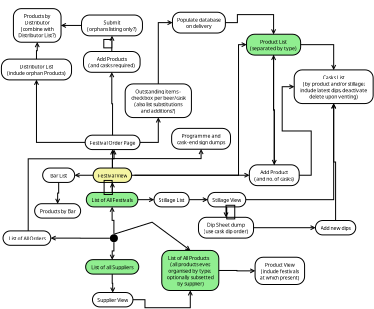 <?xml version="1.0" encoding="UTF-8"?>
<dia:diagram xmlns:dia="http://www.lysator.liu.se/~alla/dia/">
  <dia:layer name="Background" visible="true" active="true">
    <dia:object type="UML - State Term" version="0" id="O0">
      <dia:attribute name="obj_pos">
        <dia:point val="16.178,28.175"/>
      </dia:attribute>
      <dia:attribute name="obj_bb">
        <dia:rectangle val="16.128,28.125;17.228,29.225"/>
      </dia:attribute>
      <dia:attribute name="meta">
        <dia:composite type="dict"/>
      </dia:attribute>
      <dia:attribute name="elem_corner">
        <dia:point val="16.178,28.175"/>
      </dia:attribute>
      <dia:attribute name="elem_width">
        <dia:real val="1"/>
      </dia:attribute>
      <dia:attribute name="elem_height">
        <dia:real val="1"/>
      </dia:attribute>
      <dia:attribute name="line_colour">
        <dia:color val="#000000"/>
      </dia:attribute>
      <dia:attribute name="fill_colour">
        <dia:color val="#ffffff"/>
      </dia:attribute>
      <dia:attribute name="is_final">
        <dia:boolean val="false"/>
      </dia:attribute>
    </dia:object>
    <dia:object type="UML - Activity" version="0" id="O1">
      <dia:attribute name="obj_pos">
        <dia:point val="22.653,30.2"/>
      </dia:attribute>
      <dia:attribute name="obj_bb">
        <dia:rectangle val="22.603,30.15;30.233,35.25"/>
      </dia:attribute>
      <dia:attribute name="meta">
        <dia:composite type="dict"/>
      </dia:attribute>
      <dia:attribute name="elem_corner">
        <dia:point val="22.653,30.2"/>
      </dia:attribute>
      <dia:attribute name="elem_width">
        <dia:real val="7.53"/>
      </dia:attribute>
      <dia:attribute name="elem_height">
        <dia:real val="5"/>
      </dia:attribute>
      <dia:attribute name="line_colour">
        <dia:color val="#000000"/>
      </dia:attribute>
      <dia:attribute name="fill_colour">
        <dia:color val="#90ee90"/>
      </dia:attribute>
      <dia:attribute name="text">
        <dia:composite type="text">
          <dia:attribute name="string">
            <dia:string>#List of All Products
(all products ever,
organised by type; 
optionally subsetted
 by supplier)#</dia:string>
          </dia:attribute>
          <dia:attribute name="font">
            <dia:font family="sans" style="0" name="Helvetica"/>
          </dia:attribute>
          <dia:attribute name="height">
            <dia:real val="0.8"/>
          </dia:attribute>
          <dia:attribute name="pos">
            <dia:point val="26.418,31.295"/>
          </dia:attribute>
          <dia:attribute name="color">
            <dia:color val="#000000"/>
          </dia:attribute>
          <dia:attribute name="alignment">
            <dia:enum val="1"/>
          </dia:attribute>
        </dia:composite>
      </dia:attribute>
    </dia:object>
    <dia:object type="UML - Transition" version="2" id="O2">
      <dia:attribute name="obj_pos">
        <dia:point val="16.678,28.175"/>
      </dia:attribute>
      <dia:attribute name="obj_bb">
        <dia:rectangle val="16.178,25.075;26.918,30.25"/>
      </dia:attribute>
      <dia:attribute name="meta">
        <dia:composite type="dict"/>
      </dia:attribute>
      <dia:attribute name="orth_points">
        <dia:point val="16.678,28.175"/>
        <dia:point val="16.678,27.175"/>
        <dia:point val="26.418,27.175"/>
        <dia:point val="26.418,30.2"/>
      </dia:attribute>
      <dia:attribute name="orth_orient">
        <dia:enum val="1"/>
        <dia:enum val="0"/>
        <dia:enum val="1"/>
      </dia:attribute>
      <dia:attribute name="orth_autoroute">
        <dia:boolean val="true"/>
      </dia:attribute>
      <dia:attribute name="text_colour">
        <dia:color val="#000000"/>
      </dia:attribute>
      <dia:attribute name="line_colour">
        <dia:color val="#000000"/>
      </dia:attribute>
      <dia:attribute name="trigger">
        <dia:string>##</dia:string>
      </dia:attribute>
      <dia:attribute name="action">
        <dia:string>##</dia:string>
      </dia:attribute>
      <dia:attribute name="guard">
        <dia:string>##</dia:string>
      </dia:attribute>
      <dia:attribute name="trigger_text_pos">
        <dia:point val="21.048,25.675"/>
      </dia:attribute>
      <dia:attribute name="guard_text_pos">
        <dia:point val="21.048,26.675"/>
      </dia:attribute>
      <dia:attribute name="direction_inverted">
        <dia:boolean val="false"/>
      </dia:attribute>
      <dia:connections>
        <dia:connection handle="0" to="O0" connection="1"/>
        <dia:connection handle="1" to="O1" connection="1"/>
      </dia:connections>
    </dia:object>
    <dia:object type="UML - Activity" version="0" id="O3">
      <dia:attribute name="obj_pos">
        <dia:point val="13.234,22.962"/>
      </dia:attribute>
      <dia:attribute name="obj_bb">
        <dia:rectangle val="13.184,22.913;20.189,24.812"/>
      </dia:attribute>
      <dia:attribute name="meta">
        <dia:composite type="dict"/>
      </dia:attribute>
      <dia:attribute name="elem_corner">
        <dia:point val="13.234,22.962"/>
      </dia:attribute>
      <dia:attribute name="elem_width">
        <dia:real val="6.905"/>
      </dia:attribute>
      <dia:attribute name="elem_height">
        <dia:real val="1.8"/>
      </dia:attribute>
      <dia:attribute name="line_colour">
        <dia:color val="#000000"/>
      </dia:attribute>
      <dia:attribute name="fill_colour">
        <dia:color val="#90ee90"/>
      </dia:attribute>
      <dia:attribute name="text">
        <dia:composite type="text">
          <dia:attribute name="string">
            <dia:string>#List of All Festivals#</dia:string>
          </dia:attribute>
          <dia:attribute name="font">
            <dia:font family="sans" style="0" name="Helvetica"/>
          </dia:attribute>
          <dia:attribute name="height">
            <dia:real val="0.8"/>
          </dia:attribute>
          <dia:attribute name="pos">
            <dia:point val="16.687,24.058"/>
          </dia:attribute>
          <dia:attribute name="color">
            <dia:color val="#000000"/>
          </dia:attribute>
          <dia:attribute name="alignment">
            <dia:enum val="1"/>
          </dia:attribute>
        </dia:composite>
      </dia:attribute>
    </dia:object>
    <dia:object type="UML - Activity" version="0" id="O4">
      <dia:attribute name="obj_pos">
        <dia:point val="2.834,27.762"/>
      </dia:attribute>
      <dia:attribute name="obj_bb">
        <dia:rectangle val="2.784,27.712;9.174,29.613"/>
      </dia:attribute>
      <dia:attribute name="meta">
        <dia:composite type="dict"/>
      </dia:attribute>
      <dia:attribute name="elem_corner">
        <dia:point val="2.834,27.762"/>
      </dia:attribute>
      <dia:attribute name="elem_width">
        <dia:real val="6.29"/>
      </dia:attribute>
      <dia:attribute name="elem_height">
        <dia:real val="1.8"/>
      </dia:attribute>
      <dia:attribute name="line_colour">
        <dia:color val="#000000"/>
      </dia:attribute>
      <dia:attribute name="fill_colour">
        <dia:color val="#ffffff"/>
      </dia:attribute>
      <dia:attribute name="text">
        <dia:composite type="text">
          <dia:attribute name="string">
            <dia:string>#List of All Orders#</dia:string>
          </dia:attribute>
          <dia:attribute name="font">
            <dia:font family="sans" style="0" name="Helvetica"/>
          </dia:attribute>
          <dia:attribute name="height">
            <dia:real val="0.8"/>
          </dia:attribute>
          <dia:attribute name="pos">
            <dia:point val="5.979,28.858"/>
          </dia:attribute>
          <dia:attribute name="color">
            <dia:color val="#000000"/>
          </dia:attribute>
          <dia:attribute name="alignment">
            <dia:enum val="1"/>
          </dia:attribute>
        </dia:composite>
      </dia:attribute>
    </dia:object>
    <dia:object type="UML - Transition" version="2" id="O5">
      <dia:attribute name="obj_pos">
        <dia:point val="16.678,28.125"/>
      </dia:attribute>
      <dia:attribute name="obj_bb">
        <dia:rectangle val="15.932,24.344;17.187,28.175"/>
      </dia:attribute>
      <dia:attribute name="meta">
        <dia:composite type="dict"/>
      </dia:attribute>
      <dia:attribute name="orth_points">
        <dia:point val="16.678,28.125"/>
        <dia:point val="16.678,26.444"/>
        <dia:point val="16.687,26.444"/>
        <dia:point val="16.687,24.762"/>
      </dia:attribute>
      <dia:attribute name="orth_orient">
        <dia:enum val="1"/>
        <dia:enum val="0"/>
        <dia:enum val="1"/>
      </dia:attribute>
      <dia:attribute name="orth_autoroute">
        <dia:boolean val="true"/>
      </dia:attribute>
      <dia:attribute name="text_colour">
        <dia:color val="#000000"/>
      </dia:attribute>
      <dia:attribute name="line_colour">
        <dia:color val="#000000"/>
      </dia:attribute>
      <dia:attribute name="trigger">
        <dia:string>##</dia:string>
      </dia:attribute>
      <dia:attribute name="action">
        <dia:string>##</dia:string>
      </dia:attribute>
      <dia:attribute name="guard">
        <dia:string>##</dia:string>
      </dia:attribute>
      <dia:attribute name="trigger_text_pos">
        <dia:point val="16.183,24.944"/>
      </dia:attribute>
      <dia:attribute name="guard_text_pos">
        <dia:point val="16.183,25.944"/>
      </dia:attribute>
      <dia:attribute name="direction_inverted">
        <dia:boolean val="false"/>
      </dia:attribute>
      <dia:connections>
        <dia:connection handle="0" to="O0" connection="8"/>
        <dia:connection handle="1" to="O3" connection="6"/>
      </dia:connections>
    </dia:object>
    <dia:object type="UML - Transition" version="2" id="O6">
      <dia:attribute name="obj_pos">
        <dia:point val="16.178,28.675"/>
      </dia:attribute>
      <dia:attribute name="obj_bb">
        <dia:rectangle val="9.074,26.569;16.228,29.175"/>
      </dia:attribute>
      <dia:attribute name="meta">
        <dia:composite type="dict"/>
      </dia:attribute>
      <dia:attribute name="orth_points">
        <dia:point val="16.178,28.675"/>
        <dia:point val="12.651,28.675"/>
        <dia:point val="12.651,28.663"/>
        <dia:point val="9.124,28.663"/>
      </dia:attribute>
      <dia:attribute name="orth_orient">
        <dia:enum val="0"/>
        <dia:enum val="1"/>
        <dia:enum val="0"/>
      </dia:attribute>
      <dia:attribute name="orth_autoroute">
        <dia:boolean val="true"/>
      </dia:attribute>
      <dia:attribute name="text_colour">
        <dia:color val="#000000"/>
      </dia:attribute>
      <dia:attribute name="line_colour">
        <dia:color val="#000000"/>
      </dia:attribute>
      <dia:attribute name="trigger">
        <dia:string>##</dia:string>
      </dia:attribute>
      <dia:attribute name="action">
        <dia:string>##</dia:string>
      </dia:attribute>
      <dia:attribute name="guard">
        <dia:string>##</dia:string>
      </dia:attribute>
      <dia:attribute name="trigger_text_pos">
        <dia:point val="12.151,27.169"/>
      </dia:attribute>
      <dia:attribute name="guard_text_pos">
        <dia:point val="12.151,28.169"/>
      </dia:attribute>
      <dia:attribute name="direction_inverted">
        <dia:boolean val="false"/>
      </dia:attribute>
      <dia:connections>
        <dia:connection handle="0" to="O0" connection="3"/>
        <dia:connection handle="1" to="O4" connection="4"/>
      </dia:connections>
    </dia:object>
    <dia:object type="UML - Activity" version="0" id="O7">
      <dia:attribute name="obj_pos">
        <dia:point val="34.3,31.05"/>
      </dia:attribute>
      <dia:attribute name="obj_bb">
        <dia:rectangle val="34.25,31;40.943,34.5"/>
      </dia:attribute>
      <dia:attribute name="meta">
        <dia:composite type="dict"/>
      </dia:attribute>
      <dia:attribute name="elem_corner">
        <dia:point val="34.3,31.05"/>
      </dia:attribute>
      <dia:attribute name="elem_width">
        <dia:real val="6.592"/>
      </dia:attribute>
      <dia:attribute name="elem_height">
        <dia:real val="3.4"/>
      </dia:attribute>
      <dia:attribute name="line_colour">
        <dia:color val="#000000"/>
      </dia:attribute>
      <dia:attribute name="fill_colour">
        <dia:color val="#ffffff"/>
      </dia:attribute>
      <dia:attribute name="text">
        <dia:composite type="text">
          <dia:attribute name="string">
            <dia:string>#Product View
(include festivals
at which present)#</dia:string>
          </dia:attribute>
          <dia:attribute name="font">
            <dia:font family="sans" style="0" name="Helvetica"/>
          </dia:attribute>
          <dia:attribute name="height">
            <dia:real val="0.8"/>
          </dia:attribute>
          <dia:attribute name="pos">
            <dia:point val="37.596,32.145"/>
          </dia:attribute>
          <dia:attribute name="color">
            <dia:color val="#000000"/>
          </dia:attribute>
          <dia:attribute name="alignment">
            <dia:enum val="1"/>
          </dia:attribute>
        </dia:composite>
      </dia:attribute>
    </dia:object>
    <dia:object type="UML - Transition" version="2" id="O8">
      <dia:attribute name="obj_pos">
        <dia:point val="30.183,32.7"/>
      </dia:attribute>
      <dia:attribute name="obj_bb">
        <dia:rectangle val="30.133,30.625;34.35,33.25"/>
      </dia:attribute>
      <dia:attribute name="meta">
        <dia:composite type="dict"/>
      </dia:attribute>
      <dia:attribute name="orth_points">
        <dia:point val="30.183,32.7"/>
        <dia:point val="32.242,32.7"/>
        <dia:point val="32.242,32.75"/>
        <dia:point val="34.3,32.75"/>
      </dia:attribute>
      <dia:attribute name="orth_orient">
        <dia:enum val="0"/>
        <dia:enum val="1"/>
        <dia:enum val="0"/>
      </dia:attribute>
      <dia:attribute name="orth_autoroute">
        <dia:boolean val="true"/>
      </dia:attribute>
      <dia:attribute name="text_colour">
        <dia:color val="#000000"/>
      </dia:attribute>
      <dia:attribute name="line_colour">
        <dia:color val="#000000"/>
      </dia:attribute>
      <dia:attribute name="trigger">
        <dia:string>##</dia:string>
      </dia:attribute>
      <dia:attribute name="action">
        <dia:string>##</dia:string>
      </dia:attribute>
      <dia:attribute name="guard">
        <dia:string>##</dia:string>
      </dia:attribute>
      <dia:attribute name="trigger_text_pos">
        <dia:point val="31.742,31.225"/>
      </dia:attribute>
      <dia:attribute name="guard_text_pos">
        <dia:point val="31.742,32.225"/>
      </dia:attribute>
      <dia:attribute name="direction_inverted">
        <dia:boolean val="false"/>
      </dia:attribute>
      <dia:connections>
        <dia:connection handle="0" to="O1" connection="4"/>
        <dia:connection handle="1" to="O7" connection="3"/>
      </dia:connections>
    </dia:object>
    <dia:object type="UML - Activity" version="0" id="O9">
      <dia:attribute name="obj_pos">
        <dia:point val="14.084,19.913"/>
      </dia:attribute>
      <dia:attribute name="obj_bb">
        <dia:rectangle val="14.034,19.863;19.292,21.762"/>
      </dia:attribute>
      <dia:attribute name="meta">
        <dia:composite type="dict"/>
      </dia:attribute>
      <dia:attribute name="elem_corner">
        <dia:point val="14.084,19.913"/>
      </dia:attribute>
      <dia:attribute name="elem_width">
        <dia:real val="5.158"/>
      </dia:attribute>
      <dia:attribute name="elem_height">
        <dia:real val="1.8"/>
      </dia:attribute>
      <dia:attribute name="line_colour">
        <dia:color val="#000000"/>
      </dia:attribute>
      <dia:attribute name="fill_colour">
        <dia:color val="#f4f4a2"/>
      </dia:attribute>
      <dia:attribute name="text">
        <dia:composite type="text">
          <dia:attribute name="string">
            <dia:string>#Festival View#</dia:string>
          </dia:attribute>
          <dia:attribute name="font">
            <dia:font family="sans" style="0" name="Helvetica"/>
          </dia:attribute>
          <dia:attribute name="height">
            <dia:real val="0.8"/>
          </dia:attribute>
          <dia:attribute name="pos">
            <dia:point val="16.663,21.008"/>
          </dia:attribute>
          <dia:attribute name="color">
            <dia:color val="#000000"/>
          </dia:attribute>
          <dia:attribute name="alignment">
            <dia:enum val="1"/>
          </dia:attribute>
        </dia:composite>
      </dia:attribute>
    </dia:object>
    <dia:object type="UML - Activity" version="0" id="O10">
      <dia:attribute name="obj_pos">
        <dia:point val="7.784,19.913"/>
      </dia:attribute>
      <dia:attribute name="obj_bb">
        <dia:rectangle val="7.734,19.863;11.834,21.762"/>
      </dia:attribute>
      <dia:attribute name="meta">
        <dia:composite type="dict"/>
      </dia:attribute>
      <dia:attribute name="elem_corner">
        <dia:point val="7.784,19.913"/>
      </dia:attribute>
      <dia:attribute name="elem_width">
        <dia:real val="4"/>
      </dia:attribute>
      <dia:attribute name="elem_height">
        <dia:real val="1.8"/>
      </dia:attribute>
      <dia:attribute name="line_colour">
        <dia:color val="#000000"/>
      </dia:attribute>
      <dia:attribute name="fill_colour">
        <dia:color val="#ffffff"/>
      </dia:attribute>
      <dia:attribute name="text">
        <dia:composite type="text">
          <dia:attribute name="string">
            <dia:string>#Bar List#</dia:string>
          </dia:attribute>
          <dia:attribute name="font">
            <dia:font family="sans" style="0" name="Helvetica"/>
          </dia:attribute>
          <dia:attribute name="height">
            <dia:real val="0.8"/>
          </dia:attribute>
          <dia:attribute name="pos">
            <dia:point val="9.784,21.008"/>
          </dia:attribute>
          <dia:attribute name="color">
            <dia:color val="#000000"/>
          </dia:attribute>
          <dia:attribute name="alignment">
            <dia:enum val="1"/>
          </dia:attribute>
        </dia:composite>
      </dia:attribute>
    </dia:object>
    <dia:object type="UML - Activity" version="0" id="O11">
      <dia:attribute name="obj_pos">
        <dia:point val="6.784,24.363"/>
      </dia:attribute>
      <dia:attribute name="obj_bb">
        <dia:rectangle val="6.734,24.312;12.884,26.212"/>
      </dia:attribute>
      <dia:attribute name="meta">
        <dia:composite type="dict"/>
      </dia:attribute>
      <dia:attribute name="elem_corner">
        <dia:point val="6.784,24.363"/>
      </dia:attribute>
      <dia:attribute name="elem_width">
        <dia:real val="6.05"/>
      </dia:attribute>
      <dia:attribute name="elem_height">
        <dia:real val="1.8"/>
      </dia:attribute>
      <dia:attribute name="line_colour">
        <dia:color val="#000000"/>
      </dia:attribute>
      <dia:attribute name="fill_colour">
        <dia:color val="#ffffff"/>
      </dia:attribute>
      <dia:attribute name="text">
        <dia:composite type="text">
          <dia:attribute name="string">
            <dia:string>#Products by Bar#</dia:string>
          </dia:attribute>
          <dia:attribute name="font">
            <dia:font family="sans" style="0" name="Helvetica"/>
          </dia:attribute>
          <dia:attribute name="height">
            <dia:real val="0.8"/>
          </dia:attribute>
          <dia:attribute name="pos">
            <dia:point val="9.809,25.457"/>
          </dia:attribute>
          <dia:attribute name="color">
            <dia:color val="#000000"/>
          </dia:attribute>
          <dia:attribute name="alignment">
            <dia:enum val="1"/>
          </dia:attribute>
        </dia:composite>
      </dia:attribute>
    </dia:object>
    <dia:object type="UML - Transition" version="2" id="O12">
      <dia:attribute name="obj_pos">
        <dia:point val="16.687,22.962"/>
      </dia:attribute>
      <dia:attribute name="obj_bb">
        <dia:rectangle val="15.925,20.238;17.187,23.012"/>
      </dia:attribute>
      <dia:attribute name="meta">
        <dia:composite type="dict"/>
      </dia:attribute>
      <dia:attribute name="orth_points">
        <dia:point val="16.687,22.962"/>
        <dia:point val="16.687,22.337"/>
        <dia:point val="16.663,22.337"/>
        <dia:point val="16.663,21.712"/>
      </dia:attribute>
      <dia:attribute name="orth_orient">
        <dia:enum val="1"/>
        <dia:enum val="0"/>
        <dia:enum val="1"/>
      </dia:attribute>
      <dia:attribute name="orth_autoroute">
        <dia:boolean val="true"/>
      </dia:attribute>
      <dia:attribute name="text_colour">
        <dia:color val="#000000"/>
      </dia:attribute>
      <dia:attribute name="line_colour">
        <dia:color val="#000000"/>
      </dia:attribute>
      <dia:attribute name="trigger">
        <dia:string>##</dia:string>
      </dia:attribute>
      <dia:attribute name="action">
        <dia:string>##</dia:string>
      </dia:attribute>
      <dia:attribute name="guard">
        <dia:string>##</dia:string>
      </dia:attribute>
      <dia:attribute name="trigger_text_pos">
        <dia:point val="16.175,20.837"/>
      </dia:attribute>
      <dia:attribute name="guard_text_pos">
        <dia:point val="16.175,21.837"/>
      </dia:attribute>
      <dia:attribute name="direction_inverted">
        <dia:boolean val="false"/>
      </dia:attribute>
      <dia:connections>
        <dia:connection handle="0" to="O3" connection="1"/>
        <dia:connection handle="1" to="O9" connection="6"/>
      </dia:connections>
    </dia:object>
    <dia:object type="UML - Transition" version="2" id="O13">
      <dia:attribute name="obj_pos">
        <dia:point val="14.084,20.812"/>
      </dia:attribute>
      <dia:attribute name="obj_bb">
        <dia:rectangle val="11.714,18.712;14.084,20.863"/>
      </dia:attribute>
      <dia:attribute name="meta">
        <dia:composite type="dict"/>
      </dia:attribute>
      <dia:attribute name="orth_points">
        <dia:point val="14.084,20.812"/>
        <dia:point val="14.084,20.812"/>
        <dia:point val="11.784,20.812"/>
        <dia:point val="11.784,20.812"/>
      </dia:attribute>
      <dia:attribute name="orth_orient">
        <dia:enum val="0"/>
        <dia:enum val="1"/>
        <dia:enum val="0"/>
      </dia:attribute>
      <dia:attribute name="orth_autoroute">
        <dia:boolean val="true"/>
      </dia:attribute>
      <dia:attribute name="text_colour">
        <dia:color val="#000000"/>
      </dia:attribute>
      <dia:attribute name="line_colour">
        <dia:color val="#000000"/>
      </dia:attribute>
      <dia:attribute name="trigger">
        <dia:string>##</dia:string>
      </dia:attribute>
      <dia:attribute name="action">
        <dia:string>##</dia:string>
      </dia:attribute>
      <dia:attribute name="guard">
        <dia:string>##</dia:string>
      </dia:attribute>
      <dia:attribute name="trigger_text_pos">
        <dia:point val="12.434,19.312"/>
      </dia:attribute>
      <dia:attribute name="guard_text_pos">
        <dia:point val="12.434,20.312"/>
      </dia:attribute>
      <dia:attribute name="direction_inverted">
        <dia:boolean val="false"/>
      </dia:attribute>
      <dia:connections>
        <dia:connection handle="0" to="O9" connection="3"/>
        <dia:connection handle="1" to="O10" connection="4"/>
      </dia:connections>
    </dia:object>
    <dia:object type="UML - Transition" version="2" id="O14">
      <dia:attribute name="obj_pos">
        <dia:point val="9.784,21.712"/>
      </dia:attribute>
      <dia:attribute name="obj_bb">
        <dia:rectangle val="9.047,20.938;10.309,24.413"/>
      </dia:attribute>
      <dia:attribute name="meta">
        <dia:composite type="dict"/>
      </dia:attribute>
      <dia:attribute name="orth_points">
        <dia:point val="9.784,21.712"/>
        <dia:point val="9.784,23.038"/>
        <dia:point val="9.809,23.038"/>
        <dia:point val="9.809,24.363"/>
      </dia:attribute>
      <dia:attribute name="orth_orient">
        <dia:enum val="1"/>
        <dia:enum val="0"/>
        <dia:enum val="1"/>
      </dia:attribute>
      <dia:attribute name="orth_autoroute">
        <dia:boolean val="true"/>
      </dia:attribute>
      <dia:attribute name="text_colour">
        <dia:color val="#000000"/>
      </dia:attribute>
      <dia:attribute name="line_colour">
        <dia:color val="#000000"/>
      </dia:attribute>
      <dia:attribute name="trigger">
        <dia:string>##</dia:string>
      </dia:attribute>
      <dia:attribute name="action">
        <dia:string>##</dia:string>
      </dia:attribute>
      <dia:attribute name="guard">
        <dia:string>##</dia:string>
      </dia:attribute>
      <dia:attribute name="trigger_text_pos">
        <dia:point val="9.297,21.538"/>
      </dia:attribute>
      <dia:attribute name="guard_text_pos">
        <dia:point val="9.297,22.538"/>
      </dia:attribute>
      <dia:attribute name="direction_inverted">
        <dia:boolean val="false"/>
      </dia:attribute>
      <dia:connections>
        <dia:connection handle="0" to="O10" connection="6"/>
        <dia:connection handle="1" to="O11" connection="1"/>
      </dia:connections>
    </dia:object>
    <dia:object type="UML - Activity" version="0" id="O15">
      <dia:attribute name="obj_pos">
        <dia:point val="13.084,15.812"/>
      </dia:attribute>
      <dia:attribute name="obj_bb">
        <dia:rectangle val="13.034,15.762;20.352,17.663"/>
      </dia:attribute>
      <dia:attribute name="meta">
        <dia:composite type="dict"/>
      </dia:attribute>
      <dia:attribute name="elem_corner">
        <dia:point val="13.084,15.812"/>
      </dia:attribute>
      <dia:attribute name="elem_width">
        <dia:real val="7.217"/>
      </dia:attribute>
      <dia:attribute name="elem_height">
        <dia:real val="1.8"/>
      </dia:attribute>
      <dia:attribute name="line_colour">
        <dia:color val="#000000"/>
      </dia:attribute>
      <dia:attribute name="fill_colour">
        <dia:color val="#ffffff"/>
      </dia:attribute>
      <dia:attribute name="text">
        <dia:composite type="text">
          <dia:attribute name="string">
            <dia:string>#Festival Order Page#</dia:string>
          </dia:attribute>
          <dia:attribute name="font">
            <dia:font family="sans" style="0" name="Helvetica"/>
          </dia:attribute>
          <dia:attribute name="height">
            <dia:real val="0.8"/>
          </dia:attribute>
          <dia:attribute name="pos">
            <dia:point val="16.693,16.907"/>
          </dia:attribute>
          <dia:attribute name="color">
            <dia:color val="#000000"/>
          </dia:attribute>
          <dia:attribute name="alignment">
            <dia:enum val="1"/>
          </dia:attribute>
        </dia:composite>
      </dia:attribute>
    </dia:object>
    <dia:object type="UML - Transition" version="2" id="O16">
      <dia:attribute name="obj_pos">
        <dia:point val="5.979,27.762"/>
      </dia:attribute>
      <dia:attribute name="obj_bb">
        <dia:rectangle val="5.479,16.663;17.193,27.812"/>
      </dia:attribute>
      <dia:attribute name="meta">
        <dia:composite type="dict"/>
      </dia:attribute>
      <dia:attribute name="orth_points">
        <dia:point val="5.979,27.762"/>
        <dia:point val="5.979,18.762"/>
        <dia:point val="16.693,18.762"/>
        <dia:point val="16.693,17.613"/>
      </dia:attribute>
      <dia:attribute name="orth_orient">
        <dia:enum val="1"/>
        <dia:enum val="0"/>
        <dia:enum val="1"/>
      </dia:attribute>
      <dia:attribute name="orth_autoroute">
        <dia:boolean val="false"/>
      </dia:attribute>
      <dia:attribute name="text_colour">
        <dia:color val="#000000"/>
      </dia:attribute>
      <dia:attribute name="line_colour">
        <dia:color val="#000000"/>
      </dia:attribute>
      <dia:attribute name="trigger">
        <dia:string>##</dia:string>
      </dia:attribute>
      <dia:attribute name="action">
        <dia:string>##</dia:string>
      </dia:attribute>
      <dia:attribute name="guard">
        <dia:string>##</dia:string>
      </dia:attribute>
      <dia:attribute name="trigger_text_pos">
        <dia:point val="10.836,17.262"/>
      </dia:attribute>
      <dia:attribute name="guard_text_pos">
        <dia:point val="10.836,18.262"/>
      </dia:attribute>
      <dia:attribute name="direction_inverted">
        <dia:boolean val="false"/>
      </dia:attribute>
      <dia:connections>
        <dia:connection handle="0" to="O4" connection="1"/>
        <dia:connection handle="1" to="O15" connection="6"/>
      </dia:connections>
    </dia:object>
    <dia:object type="UML - Activity" version="0" id="O17">
      <dia:attribute name="obj_pos">
        <dia:point val="2.634,6.313"/>
      </dia:attribute>
      <dia:attribute name="obj_bb">
        <dia:rectangle val="2.584,6.263;11.937,8.963"/>
      </dia:attribute>
      <dia:attribute name="meta">
        <dia:composite type="dict"/>
      </dia:attribute>
      <dia:attribute name="elem_corner">
        <dia:point val="2.634,6.313"/>
      </dia:attribute>
      <dia:attribute name="elem_width">
        <dia:real val="9.253"/>
      </dia:attribute>
      <dia:attribute name="elem_height">
        <dia:real val="2.6"/>
      </dia:attribute>
      <dia:attribute name="line_colour">
        <dia:color val="#000000"/>
      </dia:attribute>
      <dia:attribute name="fill_colour">
        <dia:color val="#ffffff"/>
      </dia:attribute>
      <dia:attribute name="text">
        <dia:composite type="text">
          <dia:attribute name="string">
            <dia:string>#Distributor List
(include orphan Products)#</dia:string>
          </dia:attribute>
          <dia:attribute name="font">
            <dia:font family="sans" style="0" name="Helvetica"/>
          </dia:attribute>
          <dia:attribute name="height">
            <dia:real val="0.8"/>
          </dia:attribute>
          <dia:attribute name="pos">
            <dia:point val="7.261,7.408"/>
          </dia:attribute>
          <dia:attribute name="color">
            <dia:color val="#000000"/>
          </dia:attribute>
          <dia:attribute name="alignment">
            <dia:enum val="1"/>
          </dia:attribute>
        </dia:composite>
      </dia:attribute>
    </dia:object>
    <dia:object type="UML - Activity" version="0" id="O18">
      <dia:attribute name="obj_pos">
        <dia:point val="4.134,0.013"/>
      </dia:attribute>
      <dia:attribute name="obj_bb">
        <dia:rectangle val="4.084,-0.037;10.504,4.263"/>
      </dia:attribute>
      <dia:attribute name="meta">
        <dia:composite type="dict"/>
      </dia:attribute>
      <dia:attribute name="elem_corner">
        <dia:point val="4.134,0.013"/>
      </dia:attribute>
      <dia:attribute name="elem_width">
        <dia:real val="6.32"/>
      </dia:attribute>
      <dia:attribute name="elem_height">
        <dia:real val="4.2"/>
      </dia:attribute>
      <dia:attribute name="line_colour">
        <dia:color val="#000000"/>
      </dia:attribute>
      <dia:attribute name="fill_colour">
        <dia:color val="#ffffff"/>
      </dia:attribute>
      <dia:attribute name="text">
        <dia:composite type="text">
          <dia:attribute name="string">
            <dia:string>#Products by
Distributor
(combine with
Distributor List?)#</dia:string>
          </dia:attribute>
          <dia:attribute name="font">
            <dia:font family="sans" style="0" name="Helvetica"/>
          </dia:attribute>
          <dia:attribute name="height">
            <dia:real val="0.8"/>
          </dia:attribute>
          <dia:attribute name="pos">
            <dia:point val="7.294,1.108"/>
          </dia:attribute>
          <dia:attribute name="color">
            <dia:color val="#000000"/>
          </dia:attribute>
          <dia:attribute name="alignment">
            <dia:enum val="1"/>
          </dia:attribute>
        </dia:composite>
      </dia:attribute>
    </dia:object>
    <dia:object type="UML - Transition" version="2" id="O19">
      <dia:attribute name="obj_pos">
        <dia:point val="13.084,16.712"/>
      </dia:attribute>
      <dia:attribute name="obj_bb">
        <dia:rectangle val="6.761,8.863;13.134,17.212"/>
      </dia:attribute>
      <dia:attribute name="meta">
        <dia:composite type="dict"/>
      </dia:attribute>
      <dia:attribute name="orth_points">
        <dia:point val="13.084,16.712"/>
        <dia:point val="7.261,16.712"/>
        <dia:point val="7.261,8.913"/>
      </dia:attribute>
      <dia:attribute name="orth_orient">
        <dia:enum val="0"/>
        <dia:enum val="1"/>
      </dia:attribute>
      <dia:attribute name="orth_autoroute">
        <dia:boolean val="true"/>
      </dia:attribute>
      <dia:attribute name="text_colour">
        <dia:color val="#000000"/>
      </dia:attribute>
      <dia:attribute name="line_colour">
        <dia:color val="#000000"/>
      </dia:attribute>
      <dia:attribute name="trigger">
        <dia:string>##</dia:string>
      </dia:attribute>
      <dia:attribute name="action">
        <dia:string>##</dia:string>
      </dia:attribute>
      <dia:attribute name="guard">
        <dia:string>##</dia:string>
      </dia:attribute>
      <dia:attribute name="trigger_text_pos">
        <dia:point val="9.673,15.213"/>
      </dia:attribute>
      <dia:attribute name="guard_text_pos">
        <dia:point val="9.673,16.212"/>
      </dia:attribute>
      <dia:attribute name="direction_inverted">
        <dia:boolean val="false"/>
      </dia:attribute>
      <dia:connections>
        <dia:connection handle="0" to="O15" connection="3"/>
        <dia:connection handle="1" to="O17" connection="6"/>
      </dia:connections>
    </dia:object>
    <dia:object type="UML - Transition" version="2" id="O20">
      <dia:attribute name="obj_pos">
        <dia:point val="7.261,6.313"/>
      </dia:attribute>
      <dia:attribute name="obj_bb">
        <dia:rectangle val="6.528,3.163;7.794,6.363"/>
      </dia:attribute>
      <dia:attribute name="meta">
        <dia:composite type="dict"/>
      </dia:attribute>
      <dia:attribute name="orth_points">
        <dia:point val="7.261,6.313"/>
        <dia:point val="7.261,5.263"/>
        <dia:point val="7.294,5.263"/>
        <dia:point val="7.294,4.213"/>
      </dia:attribute>
      <dia:attribute name="orth_orient">
        <dia:enum val="1"/>
        <dia:enum val="0"/>
        <dia:enum val="1"/>
      </dia:attribute>
      <dia:attribute name="orth_autoroute">
        <dia:boolean val="true"/>
      </dia:attribute>
      <dia:attribute name="text_colour">
        <dia:color val="#000000"/>
      </dia:attribute>
      <dia:attribute name="line_colour">
        <dia:color val="#000000"/>
      </dia:attribute>
      <dia:attribute name="trigger">
        <dia:string>##</dia:string>
      </dia:attribute>
      <dia:attribute name="action">
        <dia:string>##</dia:string>
      </dia:attribute>
      <dia:attribute name="guard">
        <dia:string>##</dia:string>
      </dia:attribute>
      <dia:attribute name="trigger_text_pos">
        <dia:point val="6.778,3.763"/>
      </dia:attribute>
      <dia:attribute name="guard_text_pos">
        <dia:point val="6.778,4.763"/>
      </dia:attribute>
      <dia:attribute name="direction_inverted">
        <dia:boolean val="false"/>
      </dia:attribute>
      <dia:connections>
        <dia:connection handle="0" to="O17" connection="1"/>
        <dia:connection handle="1" to="O18" connection="6"/>
      </dia:connections>
    </dia:object>
    <dia:object type="UML - Activity" version="0" id="O21">
      <dia:attribute name="obj_pos">
        <dia:point val="12.884,5.363"/>
      </dia:attribute>
      <dia:attribute name="obj_bb">
        <dia:rectangle val="12.834,5.313;20.507,8.013"/>
      </dia:attribute>
      <dia:attribute name="meta">
        <dia:composite type="dict"/>
      </dia:attribute>
      <dia:attribute name="elem_corner">
        <dia:point val="12.884,5.363"/>
      </dia:attribute>
      <dia:attribute name="elem_width">
        <dia:real val="7.572"/>
      </dia:attribute>
      <dia:attribute name="elem_height">
        <dia:real val="2.6"/>
      </dia:attribute>
      <dia:attribute name="line_colour">
        <dia:color val="#000000"/>
      </dia:attribute>
      <dia:attribute name="fill_colour">
        <dia:color val="#ffffff"/>
      </dia:attribute>
      <dia:attribute name="text">
        <dia:composite type="text">
          <dia:attribute name="string">
            <dia:string>#Add Products
(and casks required)#</dia:string>
          </dia:attribute>
          <dia:attribute name="font">
            <dia:font family="sans" style="0" name="Helvetica"/>
          </dia:attribute>
          <dia:attribute name="height">
            <dia:real val="0.8"/>
          </dia:attribute>
          <dia:attribute name="pos">
            <dia:point val="16.671,6.458"/>
          </dia:attribute>
          <dia:attribute name="color">
            <dia:color val="#000000"/>
          </dia:attribute>
          <dia:attribute name="alignment">
            <dia:enum val="1"/>
          </dia:attribute>
        </dia:composite>
      </dia:attribute>
    </dia:object>
    <dia:object type="UML - Transition" version="2" id="O22">
      <dia:attribute name="obj_pos">
        <dia:point val="16.693,15.812"/>
      </dia:attribute>
      <dia:attribute name="obj_bb">
        <dia:rectangle val="15.932,7.913;17.193,15.863"/>
      </dia:attribute>
      <dia:attribute name="meta">
        <dia:composite type="dict"/>
      </dia:attribute>
      <dia:attribute name="orth_points">
        <dia:point val="16.693,15.812"/>
        <dia:point val="16.693,11.887"/>
        <dia:point val="16.671,11.887"/>
        <dia:point val="16.671,7.963"/>
      </dia:attribute>
      <dia:attribute name="orth_orient">
        <dia:enum val="1"/>
        <dia:enum val="0"/>
        <dia:enum val="1"/>
      </dia:attribute>
      <dia:attribute name="orth_autoroute">
        <dia:boolean val="true"/>
      </dia:attribute>
      <dia:attribute name="text_colour">
        <dia:color val="#000000"/>
      </dia:attribute>
      <dia:attribute name="line_colour">
        <dia:color val="#000000"/>
      </dia:attribute>
      <dia:attribute name="trigger">
        <dia:string>##</dia:string>
      </dia:attribute>
      <dia:attribute name="action">
        <dia:string>##</dia:string>
      </dia:attribute>
      <dia:attribute name="guard">
        <dia:string>##</dia:string>
      </dia:attribute>
      <dia:attribute name="trigger_text_pos">
        <dia:point val="16.182,10.387"/>
      </dia:attribute>
      <dia:attribute name="guard_text_pos">
        <dia:point val="16.182,11.387"/>
      </dia:attribute>
      <dia:attribute name="direction_inverted">
        <dia:boolean val="false"/>
      </dia:attribute>
      <dia:connections>
        <dia:connection handle="0" to="O15" connection="1"/>
        <dia:connection handle="1" to="O21" connection="6"/>
      </dia:connections>
    </dia:object>
    <dia:object type="UML - Transition" version="2" id="O23">
      <dia:attribute name="obj_pos">
        <dia:point val="16.671,5.363"/>
      </dia:attribute>
      <dia:attribute name="obj_bb">
        <dia:rectangle val="15.934,2.288;17.197,5.413"/>
      </dia:attribute>
      <dia:attribute name="meta">
        <dia:composite type="dict"/>
      </dia:attribute>
      <dia:attribute name="orth_points">
        <dia:point val="16.671,5.363"/>
        <dia:point val="16.671,4.388"/>
        <dia:point val="16.697,4.388"/>
        <dia:point val="16.697,3.413"/>
      </dia:attribute>
      <dia:attribute name="orth_orient">
        <dia:enum val="1"/>
        <dia:enum val="0"/>
        <dia:enum val="1"/>
      </dia:attribute>
      <dia:attribute name="orth_autoroute">
        <dia:boolean val="true"/>
      </dia:attribute>
      <dia:attribute name="text_colour">
        <dia:color val="#000000"/>
      </dia:attribute>
      <dia:attribute name="line_colour">
        <dia:color val="#000000"/>
      </dia:attribute>
      <dia:attribute name="trigger">
        <dia:string>##</dia:string>
      </dia:attribute>
      <dia:attribute name="action">
        <dia:string>##</dia:string>
      </dia:attribute>
      <dia:attribute name="guard">
        <dia:string>##</dia:string>
      </dia:attribute>
      <dia:attribute name="trigger_text_pos">
        <dia:point val="16.184,2.888"/>
      </dia:attribute>
      <dia:attribute name="guard_text_pos">
        <dia:point val="16.184,3.888"/>
      </dia:attribute>
      <dia:attribute name="direction_inverted">
        <dia:boolean val="false"/>
      </dia:attribute>
      <dia:connections>
        <dia:connection handle="0" to="O21" connection="1"/>
        <dia:connection handle="1" to="O24" connection="6"/>
      </dia:connections>
    </dia:object>
    <dia:object type="UML - Activity" version="0" id="O24">
      <dia:attribute name="obj_pos">
        <dia:point val="12.634,0.813"/>
      </dia:attribute>
      <dia:attribute name="obj_bb">
        <dia:rectangle val="12.584,0.763;20.809,3.463"/>
      </dia:attribute>
      <dia:attribute name="meta">
        <dia:composite type="dict"/>
      </dia:attribute>
      <dia:attribute name="elem_corner">
        <dia:point val="12.634,0.813"/>
      </dia:attribute>
      <dia:attribute name="elem_width">
        <dia:real val="8.125"/>
      </dia:attribute>
      <dia:attribute name="elem_height">
        <dia:real val="2.6"/>
      </dia:attribute>
      <dia:attribute name="line_colour">
        <dia:color val="#000000"/>
      </dia:attribute>
      <dia:attribute name="fill_colour">
        <dia:color val="#ffffff"/>
      </dia:attribute>
      <dia:attribute name="text">
        <dia:composite type="text">
          <dia:attribute name="string">
            <dia:string>#Submit
(orphans listing only?)#</dia:string>
          </dia:attribute>
          <dia:attribute name="font">
            <dia:font family="sans" style="0" name="Helvetica"/>
          </dia:attribute>
          <dia:attribute name="height">
            <dia:real val="0.8"/>
          </dia:attribute>
          <dia:attribute name="pos">
            <dia:point val="16.697,1.908"/>
          </dia:attribute>
          <dia:attribute name="color">
            <dia:color val="#000000"/>
          </dia:attribute>
          <dia:attribute name="alignment">
            <dia:enum val="1"/>
          </dia:attribute>
        </dia:composite>
      </dia:attribute>
    </dia:object>
    <dia:object type="UML - Transition" version="2" id="O25">
      <dia:attribute name="obj_pos">
        <dia:point val="12.634,2.113"/>
      </dia:attribute>
      <dia:attribute name="obj_bb">
        <dia:rectangle val="10.384,0.013;12.634,2.163"/>
      </dia:attribute>
      <dia:attribute name="meta">
        <dia:composite type="dict"/>
      </dia:attribute>
      <dia:attribute name="orth_points">
        <dia:point val="12.634,2.113"/>
        <dia:point val="12.634,2.113"/>
        <dia:point val="10.454,2.113"/>
        <dia:point val="10.454,2.113"/>
      </dia:attribute>
      <dia:attribute name="orth_orient">
        <dia:enum val="0"/>
        <dia:enum val="1"/>
        <dia:enum val="0"/>
      </dia:attribute>
      <dia:attribute name="orth_autoroute">
        <dia:boolean val="true"/>
      </dia:attribute>
      <dia:attribute name="text_colour">
        <dia:color val="#000000"/>
      </dia:attribute>
      <dia:attribute name="line_colour">
        <dia:color val="#000000"/>
      </dia:attribute>
      <dia:attribute name="trigger">
        <dia:string>##</dia:string>
      </dia:attribute>
      <dia:attribute name="action">
        <dia:string>##</dia:string>
      </dia:attribute>
      <dia:attribute name="guard">
        <dia:string>##</dia:string>
      </dia:attribute>
      <dia:attribute name="trigger_text_pos">
        <dia:point val="11.044,0.613"/>
      </dia:attribute>
      <dia:attribute name="guard_text_pos">
        <dia:point val="11.044,1.613"/>
      </dia:attribute>
      <dia:attribute name="direction_inverted">
        <dia:boolean val="false"/>
      </dia:attribute>
      <dia:connections>
        <dia:connection handle="0" to="O24" connection="3"/>
        <dia:connection handle="1" to="O18" connection="4"/>
      </dia:connections>
    </dia:object>
    <dia:object type="UML - Transition" version="2" id="O26">
      <dia:attribute name="obj_pos">
        <dia:point val="16.663,19.913"/>
      </dia:attribute>
      <dia:attribute name="obj_bb">
        <dia:rectangle val="15.928,16.663;17.193,19.962"/>
      </dia:attribute>
      <dia:attribute name="meta">
        <dia:composite type="dict"/>
      </dia:attribute>
      <dia:attribute name="orth_points">
        <dia:point val="16.663,19.913"/>
        <dia:point val="16.663,18.762"/>
        <dia:point val="16.693,18.762"/>
        <dia:point val="16.693,17.613"/>
      </dia:attribute>
      <dia:attribute name="orth_orient">
        <dia:enum val="1"/>
        <dia:enum val="0"/>
        <dia:enum val="1"/>
      </dia:attribute>
      <dia:attribute name="orth_autoroute">
        <dia:boolean val="true"/>
      </dia:attribute>
      <dia:attribute name="text_colour">
        <dia:color val="#000000"/>
      </dia:attribute>
      <dia:attribute name="line_colour">
        <dia:color val="#000000"/>
      </dia:attribute>
      <dia:attribute name="trigger">
        <dia:string>##</dia:string>
      </dia:attribute>
      <dia:attribute name="action">
        <dia:string>##</dia:string>
      </dia:attribute>
      <dia:attribute name="guard">
        <dia:string>##</dia:string>
      </dia:attribute>
      <dia:attribute name="trigger_text_pos">
        <dia:point val="16.178,17.262"/>
      </dia:attribute>
      <dia:attribute name="guard_text_pos">
        <dia:point val="16.178,18.262"/>
      </dia:attribute>
      <dia:attribute name="direction_inverted">
        <dia:boolean val="false"/>
      </dia:attribute>
      <dia:connections>
        <dia:connection handle="0" to="O9" connection="1"/>
        <dia:connection handle="1" to="O15" connection="6"/>
      </dia:connections>
    </dia:object>
    <dia:object type="UML - Transition" version="2" id="O27">
      <dia:attribute name="obj_pos">
        <dia:point val="20.302,16.712"/>
      </dia:attribute>
      <dia:attribute name="obj_bb">
        <dia:rectangle val="20.252,13.562;22.999,17.212"/>
      </dia:attribute>
      <dia:attribute name="meta">
        <dia:composite type="dict"/>
      </dia:attribute>
      <dia:attribute name="orth_points">
        <dia:point val="20.302,16.712"/>
        <dia:point val="22.499,16.712"/>
        <dia:point val="22.499,13.613"/>
      </dia:attribute>
      <dia:attribute name="orth_orient">
        <dia:enum val="0"/>
        <dia:enum val="1"/>
      </dia:attribute>
      <dia:attribute name="orth_autoroute">
        <dia:boolean val="true"/>
      </dia:attribute>
      <dia:attribute name="text_colour">
        <dia:color val="#000000"/>
      </dia:attribute>
      <dia:attribute name="line_colour">
        <dia:color val="#000000"/>
      </dia:attribute>
      <dia:attribute name="trigger">
        <dia:string>##</dia:string>
      </dia:attribute>
      <dia:attribute name="action">
        <dia:string>##</dia:string>
      </dia:attribute>
      <dia:attribute name="guard">
        <dia:string>##</dia:string>
      </dia:attribute>
      <dia:attribute name="trigger_text_pos">
        <dia:point val="20.901,15.213"/>
      </dia:attribute>
      <dia:attribute name="guard_text_pos">
        <dia:point val="20.901,16.212"/>
      </dia:attribute>
      <dia:attribute name="direction_inverted">
        <dia:boolean val="false"/>
      </dia:attribute>
      <dia:connections>
        <dia:connection handle="0" to="O15" connection="4"/>
        <dia:connection handle="1" to="O28" connection="6"/>
      </dia:connections>
    </dia:object>
    <dia:object type="UML - Activity" version="0" id="O28">
      <dia:attribute name="obj_pos">
        <dia:point val="18.084,9.413"/>
      </dia:attribute>
      <dia:attribute name="obj_bb">
        <dia:rectangle val="18.034,9.363;26.964,13.662"/>
      </dia:attribute>
      <dia:attribute name="meta">
        <dia:composite type="dict"/>
      </dia:attribute>
      <dia:attribute name="elem_corner">
        <dia:point val="18.084,9.413"/>
      </dia:attribute>
      <dia:attribute name="elem_width">
        <dia:real val="8.83"/>
      </dia:attribute>
      <dia:attribute name="elem_height">
        <dia:real val="4.2"/>
      </dia:attribute>
      <dia:attribute name="line_colour">
        <dia:color val="#000000"/>
      </dia:attribute>
      <dia:attribute name="fill_colour">
        <dia:color val="#ffffff"/>
      </dia:attribute>
      <dia:attribute name="text">
        <dia:composite type="text">
          <dia:attribute name="string">
            <dia:string>#Outstanding items -
 checkbox per beer/cask
(also list substitutions
and additions?)#</dia:string>
          </dia:attribute>
          <dia:attribute name="font">
            <dia:font family="sans" style="0" name="Helvetica"/>
          </dia:attribute>
          <dia:attribute name="height">
            <dia:real val="0.8"/>
          </dia:attribute>
          <dia:attribute name="pos">
            <dia:point val="22.499,10.508"/>
          </dia:attribute>
          <dia:attribute name="color">
            <dia:color val="#000000"/>
          </dia:attribute>
          <dia:attribute name="alignment">
            <dia:enum val="1"/>
          </dia:attribute>
        </dia:composite>
      </dia:attribute>
    </dia:object>
    <dia:object type="UML - Activity" version="0" id="O29">
      <dia:attribute name="obj_pos">
        <dia:point val="23.884,14.963"/>
      </dia:attribute>
      <dia:attribute name="obj_bb">
        <dia:rectangle val="23.834,14.912;31.722,17.613"/>
      </dia:attribute>
      <dia:attribute name="meta">
        <dia:composite type="dict"/>
      </dia:attribute>
      <dia:attribute name="elem_corner">
        <dia:point val="23.884,14.963"/>
      </dia:attribute>
      <dia:attribute name="elem_width">
        <dia:real val="7.787"/>
      </dia:attribute>
      <dia:attribute name="elem_height">
        <dia:real val="2.6"/>
      </dia:attribute>
      <dia:attribute name="line_colour">
        <dia:color val="#000000"/>
      </dia:attribute>
      <dia:attribute name="fill_colour">
        <dia:color val="#ffffff"/>
      </dia:attribute>
      <dia:attribute name="text">
        <dia:composite type="text">
          <dia:attribute name="string">
            <dia:string>#Programme and
cask-end sign dumps#</dia:string>
          </dia:attribute>
          <dia:attribute name="font">
            <dia:font family="sans" style="0" name="Helvetica"/>
          </dia:attribute>
          <dia:attribute name="height">
            <dia:real val="0.8"/>
          </dia:attribute>
          <dia:attribute name="pos">
            <dia:point val="27.778,16.058"/>
          </dia:attribute>
          <dia:attribute name="color">
            <dia:color val="#000000"/>
          </dia:attribute>
          <dia:attribute name="alignment">
            <dia:enum val="1"/>
          </dia:attribute>
        </dia:composite>
      </dia:attribute>
    </dia:object>
    <dia:object type="UML - Transition" version="2" id="O30">
      <dia:attribute name="obj_pos">
        <dia:point val="16.663,19.913"/>
      </dia:attribute>
      <dia:attribute name="obj_bb">
        <dia:rectangle val="16.163,16.637;28.278,19.962"/>
      </dia:attribute>
      <dia:attribute name="meta">
        <dia:composite type="dict"/>
      </dia:attribute>
      <dia:attribute name="orth_points">
        <dia:point val="16.663,19.913"/>
        <dia:point val="16.663,18.738"/>
        <dia:point val="27.778,18.738"/>
        <dia:point val="27.778,17.562"/>
      </dia:attribute>
      <dia:attribute name="orth_orient">
        <dia:enum val="1"/>
        <dia:enum val="0"/>
        <dia:enum val="1"/>
      </dia:attribute>
      <dia:attribute name="orth_autoroute">
        <dia:boolean val="true"/>
      </dia:attribute>
      <dia:attribute name="text_colour">
        <dia:color val="#000000"/>
      </dia:attribute>
      <dia:attribute name="line_colour">
        <dia:color val="#000000"/>
      </dia:attribute>
      <dia:attribute name="trigger">
        <dia:string>##</dia:string>
      </dia:attribute>
      <dia:attribute name="action">
        <dia:string>##</dia:string>
      </dia:attribute>
      <dia:attribute name="guard">
        <dia:string>##</dia:string>
      </dia:attribute>
      <dia:attribute name="trigger_text_pos">
        <dia:point val="21.721,17.238"/>
      </dia:attribute>
      <dia:attribute name="guard_text_pos">
        <dia:point val="21.721,18.238"/>
      </dia:attribute>
      <dia:attribute name="direction_inverted">
        <dia:boolean val="false"/>
      </dia:attribute>
      <dia:connections>
        <dia:connection handle="0" to="O9" connection="1"/>
        <dia:connection handle="1" to="O29" connection="6"/>
      </dia:connections>
    </dia:object>
    <dia:object type="UML - Activity" version="0" id="O31">
      <dia:attribute name="obj_pos">
        <dia:point val="33.234,3.213"/>
      </dia:attribute>
      <dia:attribute name="obj_bb">
        <dia:rectangle val="33.184,3.163;40.644,5.863"/>
      </dia:attribute>
      <dia:attribute name="meta">
        <dia:composite type="dict"/>
      </dia:attribute>
      <dia:attribute name="elem_corner">
        <dia:point val="33.234,3.213"/>
      </dia:attribute>
      <dia:attribute name="elem_width">
        <dia:real val="7.36"/>
      </dia:attribute>
      <dia:attribute name="elem_height">
        <dia:real val="2.6"/>
      </dia:attribute>
      <dia:attribute name="line_colour">
        <dia:color val="#000000"/>
      </dia:attribute>
      <dia:attribute name="fill_colour">
        <dia:color val="#90ee90"/>
      </dia:attribute>
      <dia:attribute name="text">
        <dia:composite type="text">
          <dia:attribute name="string">
            <dia:string>#Product List
(separated by type)#</dia:string>
          </dia:attribute>
          <dia:attribute name="font">
            <dia:font family="sans" style="0" name="Helvetica"/>
          </dia:attribute>
          <dia:attribute name="height">
            <dia:real val="0.8"/>
          </dia:attribute>
          <dia:attribute name="pos">
            <dia:point val="36.914,4.308"/>
          </dia:attribute>
          <dia:attribute name="color">
            <dia:color val="#000000"/>
          </dia:attribute>
          <dia:attribute name="alignment">
            <dia:enum val="1"/>
          </dia:attribute>
        </dia:composite>
      </dia:attribute>
    </dia:object>
    <dia:object type="UML - Transition" version="2" id="O32">
      <dia:attribute name="obj_pos">
        <dia:point val="19.242,20.812"/>
      </dia:attribute>
      <dia:attribute name="obj_bb">
        <dia:rectangle val="19.192,4.013;33.284,21.312"/>
      </dia:attribute>
      <dia:attribute name="meta">
        <dia:composite type="dict"/>
      </dia:attribute>
      <dia:attribute name="orth_points">
        <dia:point val="19.242,20.812"/>
        <dia:point val="32.234,20.812"/>
        <dia:point val="32.234,4.513"/>
        <dia:point val="33.234,4.513"/>
      </dia:attribute>
      <dia:attribute name="orth_orient">
        <dia:enum val="0"/>
        <dia:enum val="1"/>
        <dia:enum val="0"/>
      </dia:attribute>
      <dia:attribute name="orth_autoroute">
        <dia:boolean val="false"/>
      </dia:attribute>
      <dia:attribute name="text_colour">
        <dia:color val="#000000"/>
      </dia:attribute>
      <dia:attribute name="line_colour">
        <dia:color val="#000000"/>
      </dia:attribute>
      <dia:attribute name="trigger">
        <dia:string>##</dia:string>
      </dia:attribute>
      <dia:attribute name="action">
        <dia:string>##</dia:string>
      </dia:attribute>
      <dia:attribute name="guard">
        <dia:string>##</dia:string>
      </dia:attribute>
      <dia:attribute name="trigger_text_pos">
        <dia:point val="31.735,11.162"/>
      </dia:attribute>
      <dia:attribute name="guard_text_pos">
        <dia:point val="31.735,12.162"/>
      </dia:attribute>
      <dia:attribute name="direction_inverted">
        <dia:boolean val="false"/>
      </dia:attribute>
      <dia:connections>
        <dia:connection handle="0" to="O9" connection="4"/>
        <dia:connection handle="1" to="O31" connection="3"/>
      </dia:connections>
    </dia:object>
    <dia:object type="UML - Activity" version="0" id="O33">
      <dia:attribute name="obj_pos">
        <dia:point val="23.984,0.463"/>
      </dia:attribute>
      <dia:attribute name="obj_bb">
        <dia:rectangle val="23.934,0.413;30.989,3.113"/>
      </dia:attribute>
      <dia:attribute name="meta">
        <dia:composite type="dict"/>
      </dia:attribute>
      <dia:attribute name="elem_corner">
        <dia:point val="23.984,0.463"/>
      </dia:attribute>
      <dia:attribute name="elem_width">
        <dia:real val="6.955"/>
      </dia:attribute>
      <dia:attribute name="elem_height">
        <dia:real val="2.6"/>
      </dia:attribute>
      <dia:attribute name="line_colour">
        <dia:color val="#000000"/>
      </dia:attribute>
      <dia:attribute name="fill_colour">
        <dia:color val="#ffffff"/>
      </dia:attribute>
      <dia:attribute name="text">
        <dia:composite type="text">
          <dia:attribute name="string">
            <dia:string>#Populate database
on delivery#</dia:string>
          </dia:attribute>
          <dia:attribute name="font">
            <dia:font family="sans" style="0" name="Helvetica"/>
          </dia:attribute>
          <dia:attribute name="height">
            <dia:real val="0.8"/>
          </dia:attribute>
          <dia:attribute name="pos">
            <dia:point val="27.462,1.558"/>
          </dia:attribute>
          <dia:attribute name="color">
            <dia:color val="#000000"/>
          </dia:attribute>
          <dia:attribute name="alignment">
            <dia:enum val="1"/>
          </dia:attribute>
        </dia:composite>
      </dia:attribute>
    </dia:object>
    <dia:object type="UML - Transition" version="2" id="O34">
      <dia:attribute name="obj_pos">
        <dia:point val="22.499,9.413"/>
      </dia:attribute>
      <dia:attribute name="obj_bb">
        <dia:rectangle val="21.749,1.263;24.034,9.463"/>
      </dia:attribute>
      <dia:attribute name="meta">
        <dia:composite type="dict"/>
      </dia:attribute>
      <dia:attribute name="orth_points">
        <dia:point val="22.499,9.413"/>
        <dia:point val="22.499,1.763"/>
        <dia:point val="23.984,1.763"/>
      </dia:attribute>
      <dia:attribute name="orth_orient">
        <dia:enum val="1"/>
        <dia:enum val="0"/>
      </dia:attribute>
      <dia:attribute name="orth_autoroute">
        <dia:boolean val="true"/>
      </dia:attribute>
      <dia:attribute name="text_colour">
        <dia:color val="#000000"/>
      </dia:attribute>
      <dia:attribute name="line_colour">
        <dia:color val="#000000"/>
      </dia:attribute>
      <dia:attribute name="trigger">
        <dia:string>##</dia:string>
      </dia:attribute>
      <dia:attribute name="action">
        <dia:string>##</dia:string>
      </dia:attribute>
      <dia:attribute name="guard">
        <dia:string>##</dia:string>
      </dia:attribute>
      <dia:attribute name="trigger_text_pos">
        <dia:point val="21.999,4.088"/>
      </dia:attribute>
      <dia:attribute name="guard_text_pos">
        <dia:point val="21.999,5.088"/>
      </dia:attribute>
      <dia:attribute name="direction_inverted">
        <dia:boolean val="false"/>
      </dia:attribute>
      <dia:connections>
        <dia:connection handle="0" to="O28" connection="1"/>
        <dia:connection handle="1" to="O33" connection="3"/>
      </dia:connections>
    </dia:object>
    <dia:object type="UML - Transition" version="2" id="O35">
      <dia:attribute name="obj_pos">
        <dia:point val="30.939,1.763"/>
      </dia:attribute>
      <dia:attribute name="obj_bb">
        <dia:rectangle val="30.889,-0.337;37.414,3.263"/>
      </dia:attribute>
      <dia:attribute name="meta">
        <dia:composite type="dict"/>
      </dia:attribute>
      <dia:attribute name="orth_points">
        <dia:point val="30.939,1.763"/>
        <dia:point val="36.914,1.763"/>
        <dia:point val="36.914,3.213"/>
      </dia:attribute>
      <dia:attribute name="orth_orient">
        <dia:enum val="0"/>
        <dia:enum val="1"/>
      </dia:attribute>
      <dia:attribute name="orth_autoroute">
        <dia:boolean val="true"/>
      </dia:attribute>
      <dia:attribute name="text_colour">
        <dia:color val="#000000"/>
      </dia:attribute>
      <dia:attribute name="line_colour">
        <dia:color val="#000000"/>
      </dia:attribute>
      <dia:attribute name="trigger">
        <dia:string>##</dia:string>
      </dia:attribute>
      <dia:attribute name="action">
        <dia:string>##</dia:string>
      </dia:attribute>
      <dia:attribute name="guard">
        <dia:string>##</dia:string>
      </dia:attribute>
      <dia:attribute name="trigger_text_pos">
        <dia:point val="33.427,0.263"/>
      </dia:attribute>
      <dia:attribute name="guard_text_pos">
        <dia:point val="33.427,1.263"/>
      </dia:attribute>
      <dia:attribute name="direction_inverted">
        <dia:boolean val="false"/>
      </dia:attribute>
      <dia:connections>
        <dia:connection handle="0" to="O33" connection="4"/>
        <dia:connection handle="1" to="O31" connection="1"/>
      </dia:connections>
    </dia:object>
    <dia:object type="UML - Activity" version="0" id="O36">
      <dia:attribute name="obj_pos">
        <dia:point val="33.584,19.512"/>
      </dia:attribute>
      <dia:attribute name="obj_bb">
        <dia:rectangle val="33.534,19.462;40.334,22.163"/>
      </dia:attribute>
      <dia:attribute name="meta">
        <dia:composite type="dict"/>
      </dia:attribute>
      <dia:attribute name="elem_corner">
        <dia:point val="33.584,19.512"/>
      </dia:attribute>
      <dia:attribute name="elem_width">
        <dia:real val="6.7"/>
      </dia:attribute>
      <dia:attribute name="elem_height">
        <dia:real val="2.6"/>
      </dia:attribute>
      <dia:attribute name="line_colour">
        <dia:color val="#000000"/>
      </dia:attribute>
      <dia:attribute name="fill_colour">
        <dia:color val="#ffffff"/>
      </dia:attribute>
      <dia:attribute name="text">
        <dia:composite type="text">
          <dia:attribute name="string">
            <dia:string>#Add Product
(and no. of casks)#</dia:string>
          </dia:attribute>
          <dia:attribute name="font">
            <dia:font family="sans" style="0" name="Helvetica"/>
          </dia:attribute>
          <dia:attribute name="height">
            <dia:real val="0.8"/>
          </dia:attribute>
          <dia:attribute name="pos">
            <dia:point val="36.934,20.608"/>
          </dia:attribute>
          <dia:attribute name="color">
            <dia:color val="#000000"/>
          </dia:attribute>
          <dia:attribute name="alignment">
            <dia:enum val="1"/>
          </dia:attribute>
        </dia:composite>
      </dia:attribute>
    </dia:object>
    <dia:object type="UML - Transition" version="2" id="O37">
      <dia:attribute name="obj_pos">
        <dia:point val="36.914,5.813"/>
      </dia:attribute>
      <dia:attribute name="obj_bb">
        <dia:rectangle val="36.174,5.763;37.434,19.562"/>
      </dia:attribute>
      <dia:attribute name="meta">
        <dia:composite type="dict"/>
      </dia:attribute>
      <dia:attribute name="orth_points">
        <dia:point val="36.914,5.813"/>
        <dia:point val="36.914,12.662"/>
        <dia:point val="36.934,12.662"/>
        <dia:point val="36.934,19.512"/>
      </dia:attribute>
      <dia:attribute name="orth_orient">
        <dia:enum val="1"/>
        <dia:enum val="0"/>
        <dia:enum val="1"/>
      </dia:attribute>
      <dia:attribute name="orth_autoroute">
        <dia:boolean val="true"/>
      </dia:attribute>
      <dia:attribute name="text_colour">
        <dia:color val="#000000"/>
      </dia:attribute>
      <dia:attribute name="line_colour">
        <dia:color val="#000000"/>
      </dia:attribute>
      <dia:attribute name="trigger">
        <dia:string>##</dia:string>
      </dia:attribute>
      <dia:attribute name="action">
        <dia:string>##</dia:string>
      </dia:attribute>
      <dia:attribute name="guard">
        <dia:string>##</dia:string>
      </dia:attribute>
      <dia:attribute name="trigger_text_pos">
        <dia:point val="36.424,11.162"/>
      </dia:attribute>
      <dia:attribute name="guard_text_pos">
        <dia:point val="36.424,12.162"/>
      </dia:attribute>
      <dia:attribute name="direction_inverted">
        <dia:boolean val="false"/>
      </dia:attribute>
      <dia:connections>
        <dia:connection handle="0" to="O31" connection="6"/>
        <dia:connection handle="1" to="O36" connection="1"/>
      </dia:connections>
    </dia:object>
    <dia:object type="UML - Transition" version="2" id="O38">
      <dia:attribute name="obj_pos">
        <dia:point val="19.242,20.812"/>
      </dia:attribute>
      <dia:attribute name="obj_bb">
        <dia:rectangle val="19.242,18.712;33.655,20.863"/>
      </dia:attribute>
      <dia:attribute name="meta">
        <dia:composite type="dict"/>
      </dia:attribute>
      <dia:attribute name="orth_points">
        <dia:point val="19.242,20.812"/>
        <dia:point val="19.242,20.812"/>
        <dia:point val="33.584,20.812"/>
        <dia:point val="33.584,20.812"/>
      </dia:attribute>
      <dia:attribute name="orth_orient">
        <dia:enum val="0"/>
        <dia:enum val="1"/>
        <dia:enum val="0"/>
      </dia:attribute>
      <dia:attribute name="orth_autoroute">
        <dia:boolean val="true"/>
      </dia:attribute>
      <dia:attribute name="text_colour">
        <dia:color val="#000000"/>
      </dia:attribute>
      <dia:attribute name="line_colour">
        <dia:color val="#000000"/>
      </dia:attribute>
      <dia:attribute name="trigger">
        <dia:string>##</dia:string>
      </dia:attribute>
      <dia:attribute name="action">
        <dia:string>##</dia:string>
      </dia:attribute>
      <dia:attribute name="guard">
        <dia:string>##</dia:string>
      </dia:attribute>
      <dia:attribute name="trigger_text_pos">
        <dia:point val="25.913,19.312"/>
      </dia:attribute>
      <dia:attribute name="guard_text_pos">
        <dia:point val="25.913,20.312"/>
      </dia:attribute>
      <dia:attribute name="direction_inverted">
        <dia:boolean val="false"/>
      </dia:attribute>
      <dia:connections>
        <dia:connection handle="0" to="O9" connection="4"/>
        <dia:connection handle="1" to="O36" connection="3"/>
      </dia:connections>
    </dia:object>
    <dia:object type="UML - Transition" version="2" id="O39">
      <dia:attribute name="obj_pos">
        <dia:point val="36.934,19.512"/>
      </dia:attribute>
      <dia:attribute name="obj_bb">
        <dia:rectangle val="36.174,5.763;37.434,19.562"/>
      </dia:attribute>
      <dia:attribute name="meta">
        <dia:composite type="dict"/>
      </dia:attribute>
      <dia:attribute name="orth_points">
        <dia:point val="36.934,19.512"/>
        <dia:point val="36.934,12.662"/>
        <dia:point val="36.914,12.662"/>
        <dia:point val="36.914,5.813"/>
      </dia:attribute>
      <dia:attribute name="orth_orient">
        <dia:enum val="1"/>
        <dia:enum val="0"/>
        <dia:enum val="1"/>
      </dia:attribute>
      <dia:attribute name="orth_autoroute">
        <dia:boolean val="true"/>
      </dia:attribute>
      <dia:attribute name="text_colour">
        <dia:color val="#000000"/>
      </dia:attribute>
      <dia:attribute name="line_colour">
        <dia:color val="#000000"/>
      </dia:attribute>
      <dia:attribute name="trigger">
        <dia:string>##</dia:string>
      </dia:attribute>
      <dia:attribute name="action">
        <dia:string>##</dia:string>
      </dia:attribute>
      <dia:attribute name="guard">
        <dia:string>##</dia:string>
      </dia:attribute>
      <dia:attribute name="trigger_text_pos">
        <dia:point val="36.424,11.162"/>
      </dia:attribute>
      <dia:attribute name="guard_text_pos">
        <dia:point val="36.424,12.162"/>
      </dia:attribute>
      <dia:attribute name="direction_inverted">
        <dia:boolean val="false"/>
      </dia:attribute>
      <dia:connections>
        <dia:connection handle="0" to="O36" connection="1"/>
        <dia:connection handle="1" to="O31" connection="6"/>
      </dia:connections>
    </dia:object>
    <dia:object type="UML - Activity" version="0" id="O40">
      <dia:attribute name="obj_pos">
        <dia:point val="39.184,7.663"/>
      </dia:attribute>
      <dia:attribute name="obj_bb">
        <dia:rectangle val="39.134,7.613;49.879,11.912"/>
      </dia:attribute>
      <dia:attribute name="meta">
        <dia:composite type="dict"/>
      </dia:attribute>
      <dia:attribute name="elem_corner">
        <dia:point val="39.184,7.663"/>
      </dia:attribute>
      <dia:attribute name="elem_width">
        <dia:real val="10.645"/>
      </dia:attribute>
      <dia:attribute name="elem_height">
        <dia:real val="4.2"/>
      </dia:attribute>
      <dia:attribute name="line_colour">
        <dia:color val="#000000"/>
      </dia:attribute>
      <dia:attribute name="fill_colour">
        <dia:color val="#ffffff"/>
      </dia:attribute>
      <dia:attribute name="text">
        <dia:composite type="text">
          <dia:attribute name="string">
            <dia:string>#Casks List
(by product and/or stillage;
include latest dips, deactivate
delete upon venting)#</dia:string>
          </dia:attribute>
          <dia:attribute name="font">
            <dia:font family="sans" style="0" name="Helvetica"/>
          </dia:attribute>
          <dia:attribute name="height">
            <dia:real val="0.8"/>
          </dia:attribute>
          <dia:attribute name="pos">
            <dia:point val="44.507,8.758"/>
          </dia:attribute>
          <dia:attribute name="color">
            <dia:color val="#000000"/>
          </dia:attribute>
          <dia:attribute name="alignment">
            <dia:enum val="1"/>
          </dia:attribute>
        </dia:composite>
      </dia:attribute>
    </dia:object>
    <dia:object type="UML - Activity" version="0" id="O41">
      <dia:attribute name="obj_pos">
        <dia:point val="21.684,22.962"/>
      </dia:attribute>
      <dia:attribute name="obj_bb">
        <dia:rectangle val="21.634,22.913;26.439,24.812"/>
      </dia:attribute>
      <dia:attribute name="meta">
        <dia:composite type="dict"/>
      </dia:attribute>
      <dia:attribute name="elem_corner">
        <dia:point val="21.684,22.962"/>
      </dia:attribute>
      <dia:attribute name="elem_width">
        <dia:real val="4.705"/>
      </dia:attribute>
      <dia:attribute name="elem_height">
        <dia:real val="1.8"/>
      </dia:attribute>
      <dia:attribute name="line_colour">
        <dia:color val="#000000"/>
      </dia:attribute>
      <dia:attribute name="fill_colour">
        <dia:color val="#ffffff"/>
      </dia:attribute>
      <dia:attribute name="text">
        <dia:composite type="text">
          <dia:attribute name="string">
            <dia:string>#Stillage List#</dia:string>
          </dia:attribute>
          <dia:attribute name="font">
            <dia:font family="sans" style="0" name="Helvetica"/>
          </dia:attribute>
          <dia:attribute name="height">
            <dia:real val="0.8"/>
          </dia:attribute>
          <dia:attribute name="pos">
            <dia:point val="24.037,24.058"/>
          </dia:attribute>
          <dia:attribute name="color">
            <dia:color val="#000000"/>
          </dia:attribute>
          <dia:attribute name="alignment">
            <dia:enum val="1"/>
          </dia:attribute>
        </dia:composite>
      </dia:attribute>
    </dia:object>
    <dia:object type="UML - Activity" version="0" id="O42">
      <dia:attribute name="obj_pos">
        <dia:point val="28.384,22.962"/>
      </dia:attribute>
      <dia:attribute name="obj_bb">
        <dia:rectangle val="28.334,22.913;33.539,24.812"/>
      </dia:attribute>
      <dia:attribute name="meta">
        <dia:composite type="dict"/>
      </dia:attribute>
      <dia:attribute name="elem_corner">
        <dia:point val="28.384,22.962"/>
      </dia:attribute>
      <dia:attribute name="elem_width">
        <dia:real val="5.105"/>
      </dia:attribute>
      <dia:attribute name="elem_height">
        <dia:real val="1.8"/>
      </dia:attribute>
      <dia:attribute name="line_colour">
        <dia:color val="#000000"/>
      </dia:attribute>
      <dia:attribute name="fill_colour">
        <dia:color val="#ffffff"/>
      </dia:attribute>
      <dia:attribute name="text">
        <dia:composite type="text">
          <dia:attribute name="string">
            <dia:string>#Stillage View#</dia:string>
          </dia:attribute>
          <dia:attribute name="font">
            <dia:font family="sans" style="0" name="Helvetica"/>
          </dia:attribute>
          <dia:attribute name="height">
            <dia:real val="0.8"/>
          </dia:attribute>
          <dia:attribute name="pos">
            <dia:point val="30.937,24.058"/>
          </dia:attribute>
          <dia:attribute name="color">
            <dia:color val="#000000"/>
          </dia:attribute>
          <dia:attribute name="alignment">
            <dia:enum val="1"/>
          </dia:attribute>
        </dia:composite>
      </dia:attribute>
    </dia:object>
    <dia:object type="UML - Transition" version="2" id="O43">
      <dia:attribute name="obj_pos">
        <dia:point val="20.139,23.863"/>
      </dia:attribute>
      <dia:attribute name="obj_bb">
        <dia:rectangle val="20.139,21.762;21.755,23.913"/>
      </dia:attribute>
      <dia:attribute name="meta">
        <dia:composite type="dict"/>
      </dia:attribute>
      <dia:attribute name="orth_points">
        <dia:point val="20.139,23.863"/>
        <dia:point val="20.139,23.863"/>
        <dia:point val="21.684,23.863"/>
        <dia:point val="21.684,23.863"/>
      </dia:attribute>
      <dia:attribute name="orth_orient">
        <dia:enum val="0"/>
        <dia:enum val="1"/>
        <dia:enum val="0"/>
      </dia:attribute>
      <dia:attribute name="orth_autoroute">
        <dia:boolean val="true"/>
      </dia:attribute>
      <dia:attribute name="text_colour">
        <dia:color val="#000000"/>
      </dia:attribute>
      <dia:attribute name="line_colour">
        <dia:color val="#000000"/>
      </dia:attribute>
      <dia:attribute name="trigger">
        <dia:string>##</dia:string>
      </dia:attribute>
      <dia:attribute name="action">
        <dia:string>##</dia:string>
      </dia:attribute>
      <dia:attribute name="guard">
        <dia:string>##</dia:string>
      </dia:attribute>
      <dia:attribute name="trigger_text_pos">
        <dia:point val="20.412,22.363"/>
      </dia:attribute>
      <dia:attribute name="guard_text_pos">
        <dia:point val="20.412,23.363"/>
      </dia:attribute>
      <dia:attribute name="direction_inverted">
        <dia:boolean val="false"/>
      </dia:attribute>
      <dia:connections>
        <dia:connection handle="0" to="O3" connection="4"/>
        <dia:connection handle="1" to="O41" connection="3"/>
      </dia:connections>
    </dia:object>
    <dia:object type="UML - Transition" version="2" id="O44">
      <dia:attribute name="obj_pos">
        <dia:point val="26.389,23.863"/>
      </dia:attribute>
      <dia:attribute name="obj_bb">
        <dia:rectangle val="26.389,21.762;28.455,23.913"/>
      </dia:attribute>
      <dia:attribute name="meta">
        <dia:composite type="dict"/>
      </dia:attribute>
      <dia:attribute name="orth_points">
        <dia:point val="26.389,23.863"/>
        <dia:point val="26.389,23.863"/>
        <dia:point val="28.384,23.863"/>
        <dia:point val="28.384,23.863"/>
      </dia:attribute>
      <dia:attribute name="orth_orient">
        <dia:enum val="0"/>
        <dia:enum val="1"/>
        <dia:enum val="0"/>
      </dia:attribute>
      <dia:attribute name="orth_autoroute">
        <dia:boolean val="true"/>
      </dia:attribute>
      <dia:attribute name="text_colour">
        <dia:color val="#000000"/>
      </dia:attribute>
      <dia:attribute name="line_colour">
        <dia:color val="#000000"/>
      </dia:attribute>
      <dia:attribute name="trigger">
        <dia:string>##</dia:string>
      </dia:attribute>
      <dia:attribute name="action">
        <dia:string>##</dia:string>
      </dia:attribute>
      <dia:attribute name="guard">
        <dia:string>##</dia:string>
      </dia:attribute>
      <dia:attribute name="trigger_text_pos">
        <dia:point val="26.887,22.363"/>
      </dia:attribute>
      <dia:attribute name="guard_text_pos">
        <dia:point val="26.887,23.363"/>
      </dia:attribute>
      <dia:attribute name="direction_inverted">
        <dia:boolean val="false"/>
      </dia:attribute>
      <dia:connections>
        <dia:connection handle="0" to="O41" connection="4"/>
        <dia:connection handle="1" to="O42" connection="3"/>
      </dia:connections>
    </dia:object>
    <dia:object type="UML - Transition" version="2" id="O45">
      <dia:attribute name="obj_pos">
        <dia:point val="33.489,23.863"/>
      </dia:attribute>
      <dia:attribute name="obj_bb">
        <dia:rectangle val="33.439,11.812;45.007,24.363"/>
      </dia:attribute>
      <dia:attribute name="meta">
        <dia:composite type="dict"/>
      </dia:attribute>
      <dia:attribute name="orth_points">
        <dia:point val="33.489,23.863"/>
        <dia:point val="44.507,23.863"/>
        <dia:point val="44.507,11.863"/>
      </dia:attribute>
      <dia:attribute name="orth_orient">
        <dia:enum val="0"/>
        <dia:enum val="1"/>
      </dia:attribute>
      <dia:attribute name="orth_autoroute">
        <dia:boolean val="true"/>
      </dia:attribute>
      <dia:attribute name="text_colour">
        <dia:color val="#000000"/>
      </dia:attribute>
      <dia:attribute name="line_colour">
        <dia:color val="#000000"/>
      </dia:attribute>
      <dia:attribute name="trigger">
        <dia:string>##</dia:string>
      </dia:attribute>
      <dia:attribute name="action">
        <dia:string>##</dia:string>
      </dia:attribute>
      <dia:attribute name="guard">
        <dia:string>##</dia:string>
      </dia:attribute>
      <dia:attribute name="trigger_text_pos">
        <dia:point val="38.498,22.363"/>
      </dia:attribute>
      <dia:attribute name="guard_text_pos">
        <dia:point val="38.498,23.363"/>
      </dia:attribute>
      <dia:attribute name="direction_inverted">
        <dia:boolean val="false"/>
      </dia:attribute>
      <dia:connections>
        <dia:connection handle="0" to="O42" connection="4"/>
        <dia:connection handle="1" to="O40" connection="6"/>
      </dia:connections>
    </dia:object>
    <dia:object type="UML - Transition" version="2" id="O46">
      <dia:attribute name="obj_pos">
        <dia:point val="40.594,4.513"/>
      </dia:attribute>
      <dia:attribute name="obj_bb">
        <dia:rectangle val="40.544,2.413;45.007,7.713"/>
      </dia:attribute>
      <dia:attribute name="meta">
        <dia:composite type="dict"/>
      </dia:attribute>
      <dia:attribute name="orth_points">
        <dia:point val="40.594,4.513"/>
        <dia:point val="44.507,4.513"/>
        <dia:point val="44.507,7.663"/>
      </dia:attribute>
      <dia:attribute name="orth_orient">
        <dia:enum val="0"/>
        <dia:enum val="1"/>
      </dia:attribute>
      <dia:attribute name="orth_autoroute">
        <dia:boolean val="true"/>
      </dia:attribute>
      <dia:attribute name="text_colour">
        <dia:color val="#000000"/>
      </dia:attribute>
      <dia:attribute name="line_colour">
        <dia:color val="#000000"/>
      </dia:attribute>
      <dia:attribute name="trigger">
        <dia:string>##</dia:string>
      </dia:attribute>
      <dia:attribute name="action">
        <dia:string>##</dia:string>
      </dia:attribute>
      <dia:attribute name="guard">
        <dia:string>##</dia:string>
      </dia:attribute>
      <dia:attribute name="trigger_text_pos">
        <dia:point val="42.051,3.013"/>
      </dia:attribute>
      <dia:attribute name="guard_text_pos">
        <dia:point val="42.051,4.013"/>
      </dia:attribute>
      <dia:attribute name="direction_inverted">
        <dia:boolean val="false"/>
      </dia:attribute>
      <dia:connections>
        <dia:connection handle="0" to="O31" connection="4"/>
        <dia:connection handle="1" to="O40" connection="1"/>
      </dia:connections>
    </dia:object>
    <dia:object type="UML - Activity" version="0" id="O47">
      <dia:attribute name="obj_pos">
        <dia:point val="27.234,26.062"/>
      </dia:attribute>
      <dia:attribute name="obj_bb">
        <dia:rectangle val="27.184,26.012;34.674,28.712"/>
      </dia:attribute>
      <dia:attribute name="meta">
        <dia:composite type="dict"/>
      </dia:attribute>
      <dia:attribute name="elem_corner">
        <dia:point val="27.234,26.062"/>
      </dia:attribute>
      <dia:attribute name="elem_width">
        <dia:real val="7.39"/>
      </dia:attribute>
      <dia:attribute name="elem_height">
        <dia:real val="2.6"/>
      </dia:attribute>
      <dia:attribute name="line_colour">
        <dia:color val="#000000"/>
      </dia:attribute>
      <dia:attribute name="fill_colour">
        <dia:color val="#ffffff"/>
      </dia:attribute>
      <dia:attribute name="text">
        <dia:composite type="text">
          <dia:attribute name="string">
            <dia:string>#Dip Sheet dump
(use cask dip order)#</dia:string>
          </dia:attribute>
          <dia:attribute name="font">
            <dia:font family="sans" style="0" name="Helvetica"/>
          </dia:attribute>
          <dia:attribute name="height">
            <dia:real val="0.8"/>
          </dia:attribute>
          <dia:attribute name="pos">
            <dia:point val="30.929,27.157"/>
          </dia:attribute>
          <dia:attribute name="color">
            <dia:color val="#000000"/>
          </dia:attribute>
          <dia:attribute name="alignment">
            <dia:enum val="1"/>
          </dia:attribute>
        </dia:composite>
      </dia:attribute>
    </dia:object>
    <dia:object type="UML - Transition" version="2" id="O48">
      <dia:attribute name="obj_pos">
        <dia:point val="30.937,24.762"/>
      </dia:attribute>
      <dia:attribute name="obj_bb">
        <dia:rectangle val="30.183,23.312;31.437,26.113"/>
      </dia:attribute>
      <dia:attribute name="meta">
        <dia:composite type="dict"/>
      </dia:attribute>
      <dia:attribute name="orth_points">
        <dia:point val="30.937,24.762"/>
        <dia:point val="30.937,25.413"/>
        <dia:point val="30.929,25.413"/>
        <dia:point val="30.929,26.062"/>
      </dia:attribute>
      <dia:attribute name="orth_orient">
        <dia:enum val="1"/>
        <dia:enum val="0"/>
        <dia:enum val="1"/>
      </dia:attribute>
      <dia:attribute name="orth_autoroute">
        <dia:boolean val="true"/>
      </dia:attribute>
      <dia:attribute name="text_colour">
        <dia:color val="#000000"/>
      </dia:attribute>
      <dia:attribute name="line_colour">
        <dia:color val="#000000"/>
      </dia:attribute>
      <dia:attribute name="trigger">
        <dia:string>##</dia:string>
      </dia:attribute>
      <dia:attribute name="action">
        <dia:string>##</dia:string>
      </dia:attribute>
      <dia:attribute name="guard">
        <dia:string>##</dia:string>
      </dia:attribute>
      <dia:attribute name="trigger_text_pos">
        <dia:point val="30.433,23.913"/>
      </dia:attribute>
      <dia:attribute name="guard_text_pos">
        <dia:point val="30.433,24.913"/>
      </dia:attribute>
      <dia:attribute name="direction_inverted">
        <dia:boolean val="false"/>
      </dia:attribute>
      <dia:connections>
        <dia:connection handle="0" to="O42" connection="6"/>
        <dia:connection handle="1" to="O47" connection="1"/>
      </dia:connections>
    </dia:object>
    <dia:object type="UML - Transition" version="2" id="O49">
      <dia:attribute name="obj_pos">
        <dia:point val="34.624,27.363"/>
      </dia:attribute>
      <dia:attribute name="obj_bb">
        <dia:rectangle val="34.624,25.262;41.905,27.413"/>
      </dia:attribute>
      <dia:attribute name="meta">
        <dia:composite type="dict"/>
      </dia:attribute>
      <dia:attribute name="orth_points">
        <dia:point val="34.624,27.363"/>
        <dia:point val="34.624,27.363"/>
        <dia:point val="41.834,27.363"/>
        <dia:point val="41.834,27.363"/>
      </dia:attribute>
      <dia:attribute name="orth_orient">
        <dia:enum val="0"/>
        <dia:enum val="1"/>
        <dia:enum val="0"/>
      </dia:attribute>
      <dia:attribute name="orth_autoroute">
        <dia:boolean val="true"/>
      </dia:attribute>
      <dia:attribute name="text_colour">
        <dia:color val="#000000"/>
      </dia:attribute>
      <dia:attribute name="line_colour">
        <dia:color val="#000000"/>
      </dia:attribute>
      <dia:attribute name="trigger">
        <dia:string>##</dia:string>
      </dia:attribute>
      <dia:attribute name="action">
        <dia:string>##</dia:string>
      </dia:attribute>
      <dia:attribute name="guard">
        <dia:string>##</dia:string>
      </dia:attribute>
      <dia:attribute name="trigger_text_pos">
        <dia:point val="37.729,25.863"/>
      </dia:attribute>
      <dia:attribute name="guard_text_pos">
        <dia:point val="37.729,26.863"/>
      </dia:attribute>
      <dia:attribute name="direction_inverted">
        <dia:boolean val="false"/>
      </dia:attribute>
      <dia:connections>
        <dia:connection handle="0" to="O47" connection="4"/>
        <dia:connection handle="1" to="O50" connection="3"/>
      </dia:connections>
    </dia:object>
    <dia:object type="UML - Activity" version="0" id="O50">
      <dia:attribute name="obj_pos">
        <dia:point val="41.834,26.462"/>
      </dia:attribute>
      <dia:attribute name="obj_bb">
        <dia:rectangle val="41.784,26.413;47.179,28.312"/>
      </dia:attribute>
      <dia:attribute name="meta">
        <dia:composite type="dict"/>
      </dia:attribute>
      <dia:attribute name="elem_corner">
        <dia:point val="41.834,26.462"/>
      </dia:attribute>
      <dia:attribute name="elem_width">
        <dia:real val="5.295"/>
      </dia:attribute>
      <dia:attribute name="elem_height">
        <dia:real val="1.8"/>
      </dia:attribute>
      <dia:attribute name="line_colour">
        <dia:color val="#000000"/>
      </dia:attribute>
      <dia:attribute name="fill_colour">
        <dia:color val="#ffffff"/>
      </dia:attribute>
      <dia:attribute name="text">
        <dia:composite type="text">
          <dia:attribute name="string">
            <dia:string>#Add new dips#</dia:string>
          </dia:attribute>
          <dia:attribute name="font">
            <dia:font family="sans" style="0" name="Helvetica"/>
          </dia:attribute>
          <dia:attribute name="height">
            <dia:real val="0.8"/>
          </dia:attribute>
          <dia:attribute name="pos">
            <dia:point val="44.482,27.558"/>
          </dia:attribute>
          <dia:attribute name="color">
            <dia:color val="#000000"/>
          </dia:attribute>
          <dia:attribute name="alignment">
            <dia:enum val="1"/>
          </dia:attribute>
        </dia:composite>
      </dia:attribute>
    </dia:object>
    <dia:object type="UML - Transition" version="2" id="O51">
      <dia:attribute name="obj_pos">
        <dia:point val="44.482,26.462"/>
      </dia:attribute>
      <dia:attribute name="obj_bb">
        <dia:rectangle val="43.744,11.812;45.007,26.512"/>
      </dia:attribute>
      <dia:attribute name="meta">
        <dia:composite type="dict"/>
      </dia:attribute>
      <dia:attribute name="orth_points">
        <dia:point val="44.482,26.462"/>
        <dia:point val="44.482,19.163"/>
        <dia:point val="44.507,19.163"/>
        <dia:point val="44.507,11.863"/>
      </dia:attribute>
      <dia:attribute name="orth_orient">
        <dia:enum val="1"/>
        <dia:enum val="0"/>
        <dia:enum val="1"/>
      </dia:attribute>
      <dia:attribute name="orth_autoroute">
        <dia:boolean val="true"/>
      </dia:attribute>
      <dia:attribute name="text_colour">
        <dia:color val="#000000"/>
      </dia:attribute>
      <dia:attribute name="line_colour">
        <dia:color val="#000000"/>
      </dia:attribute>
      <dia:attribute name="trigger">
        <dia:string>##</dia:string>
      </dia:attribute>
      <dia:attribute name="action">
        <dia:string>##</dia:string>
      </dia:attribute>
      <dia:attribute name="guard">
        <dia:string>##</dia:string>
      </dia:attribute>
      <dia:attribute name="trigger_text_pos">
        <dia:point val="43.994,17.663"/>
      </dia:attribute>
      <dia:attribute name="guard_text_pos">
        <dia:point val="43.994,18.663"/>
      </dia:attribute>
      <dia:attribute name="direction_inverted">
        <dia:boolean val="false"/>
      </dia:attribute>
      <dia:connections>
        <dia:connection handle="0" to="O50" connection="1"/>
        <dia:connection handle="1" to="O40" connection="6"/>
      </dia:connections>
    </dia:object>
    <dia:object type="UML - Transition" version="2" id="O52">
      <dia:attribute name="obj_pos">
        <dia:point val="40.284,20.812"/>
      </dia:attribute>
      <dia:attribute name="obj_bb">
        <dia:rectangle val="38.134,9.263;41.334,21.312"/>
      </dia:attribute>
      <dia:attribute name="meta">
        <dia:composite type="dict"/>
      </dia:attribute>
      <dia:attribute name="orth_points">
        <dia:point val="40.284,20.812"/>
        <dia:point val="41.284,20.812"/>
        <dia:point val="41.284,15.287"/>
        <dia:point val="38.184,15.287"/>
        <dia:point val="38.184,9.763"/>
        <dia:point val="39.184,9.763"/>
      </dia:attribute>
      <dia:attribute name="orth_orient">
        <dia:enum val="0"/>
        <dia:enum val="1"/>
        <dia:enum val="0"/>
        <dia:enum val="1"/>
        <dia:enum val="0"/>
      </dia:attribute>
      <dia:attribute name="orth_autoroute">
        <dia:boolean val="true"/>
      </dia:attribute>
      <dia:attribute name="text_colour">
        <dia:color val="#000000"/>
      </dia:attribute>
      <dia:attribute name="line_colour">
        <dia:color val="#000000"/>
      </dia:attribute>
      <dia:attribute name="trigger">
        <dia:string>##</dia:string>
      </dia:attribute>
      <dia:attribute name="action">
        <dia:string>##</dia:string>
      </dia:attribute>
      <dia:attribute name="guard">
        <dia:string>##</dia:string>
      </dia:attribute>
      <dia:attribute name="trigger_text_pos">
        <dia:point val="39.234,13.787"/>
      </dia:attribute>
      <dia:attribute name="guard_text_pos">
        <dia:point val="39.234,14.787"/>
      </dia:attribute>
      <dia:attribute name="direction_inverted">
        <dia:boolean val="false"/>
      </dia:attribute>
      <dia:connections>
        <dia:connection handle="0" to="O36" connection="4"/>
        <dia:connection handle="1" to="O40" connection="3"/>
      </dia:connections>
    </dia:object>
    <dia:object type="UML - Activity" version="0" id="O53">
      <dia:attribute name="obj_pos">
        <dia:point val="13.15,31.35"/>
      </dia:attribute>
      <dia:attribute name="obj_bb">
        <dia:rectangle val="13.1,31.3;20.262,33.2"/>
      </dia:attribute>
      <dia:attribute name="meta">
        <dia:composite type="dict"/>
      </dia:attribute>
      <dia:attribute name="elem_corner">
        <dia:point val="13.15,31.35"/>
      </dia:attribute>
      <dia:attribute name="elem_width">
        <dia:real val="7.062"/>
      </dia:attribute>
      <dia:attribute name="elem_height">
        <dia:real val="1.8"/>
      </dia:attribute>
      <dia:attribute name="line_colour">
        <dia:color val="#000000"/>
      </dia:attribute>
      <dia:attribute name="fill_colour">
        <dia:color val="#90ee90"/>
      </dia:attribute>
      <dia:attribute name="text">
        <dia:composite type="text">
          <dia:attribute name="string">
            <dia:string>#List of all Suppliers#</dia:string>
          </dia:attribute>
          <dia:attribute name="font">
            <dia:font family="sans" style="0" name="Helvetica"/>
          </dia:attribute>
          <dia:attribute name="height">
            <dia:real val="0.8"/>
          </dia:attribute>
          <dia:attribute name="pos">
            <dia:point val="16.681,32.445"/>
          </dia:attribute>
          <dia:attribute name="color">
            <dia:color val="#000000"/>
          </dia:attribute>
          <dia:attribute name="alignment">
            <dia:enum val="1"/>
          </dia:attribute>
        </dia:composite>
      </dia:attribute>
    </dia:object>
    <dia:object type="UML - Transition" version="2" id="O54">
      <dia:attribute name="obj_pos">
        <dia:point val="16.678,29.175"/>
      </dia:attribute>
      <dia:attribute name="obj_bb">
        <dia:rectangle val="15.93,28.163;17.181,31.4"/>
      </dia:attribute>
      <dia:attribute name="meta">
        <dia:composite type="dict"/>
      </dia:attribute>
      <dia:attribute name="orth_points">
        <dia:point val="16.678,29.175"/>
        <dia:point val="16.678,30.262"/>
        <dia:point val="16.681,30.262"/>
        <dia:point val="16.681,31.35"/>
      </dia:attribute>
      <dia:attribute name="orth_orient">
        <dia:enum val="1"/>
        <dia:enum val="0"/>
        <dia:enum val="1"/>
      </dia:attribute>
      <dia:attribute name="orth_autoroute">
        <dia:boolean val="true"/>
      </dia:attribute>
      <dia:attribute name="text_colour">
        <dia:color val="#000000"/>
      </dia:attribute>
      <dia:attribute name="line_colour">
        <dia:color val="#000000"/>
      </dia:attribute>
      <dia:attribute name="trigger">
        <dia:string>##</dia:string>
      </dia:attribute>
      <dia:attribute name="action">
        <dia:string>##</dia:string>
      </dia:attribute>
      <dia:attribute name="guard">
        <dia:string>##</dia:string>
      </dia:attribute>
      <dia:attribute name="trigger_text_pos">
        <dia:point val="16.18,28.762"/>
      </dia:attribute>
      <dia:attribute name="guard_text_pos">
        <dia:point val="16.18,29.762"/>
      </dia:attribute>
      <dia:attribute name="direction_inverted">
        <dia:boolean val="false"/>
      </dia:attribute>
      <dia:connections>
        <dia:connection handle="0" to="O0" connection="6"/>
        <dia:connection handle="1" to="O53" connection="1"/>
      </dia:connections>
    </dia:object>
    <dia:object type="UML - Activity" version="0" id="O55">
      <dia:attribute name="obj_pos">
        <dia:point val="14,35.45"/>
      </dia:attribute>
      <dia:attribute name="obj_bb">
        <dia:rectangle val="13.95,35.4;19.41,37.3"/>
      </dia:attribute>
      <dia:attribute name="meta">
        <dia:composite type="dict"/>
      </dia:attribute>
      <dia:attribute name="elem_corner">
        <dia:point val="14,35.45"/>
      </dia:attribute>
      <dia:attribute name="elem_width">
        <dia:real val="5.36"/>
      </dia:attribute>
      <dia:attribute name="elem_height">
        <dia:real val="1.8"/>
      </dia:attribute>
      <dia:attribute name="line_colour">
        <dia:color val="#000000"/>
      </dia:attribute>
      <dia:attribute name="fill_colour">
        <dia:color val="#ffffff"/>
      </dia:attribute>
      <dia:attribute name="text">
        <dia:composite type="text">
          <dia:attribute name="string">
            <dia:string>#Supplier View#</dia:string>
          </dia:attribute>
          <dia:attribute name="font">
            <dia:font family="sans" style="0" name="Helvetica"/>
          </dia:attribute>
          <dia:attribute name="height">
            <dia:real val="0.8"/>
          </dia:attribute>
          <dia:attribute name="pos">
            <dia:point val="16.68,36.545"/>
          </dia:attribute>
          <dia:attribute name="color">
            <dia:color val="#000000"/>
          </dia:attribute>
          <dia:attribute name="alignment">
            <dia:enum val="1"/>
          </dia:attribute>
        </dia:composite>
      </dia:attribute>
    </dia:object>
    <dia:object type="UML - Transition" version="2" id="O56">
      <dia:attribute name="obj_pos">
        <dia:point val="16.681,33.15"/>
      </dia:attribute>
      <dia:attribute name="obj_bb">
        <dia:rectangle val="15.931,32.2;17.181,35.5"/>
      </dia:attribute>
      <dia:attribute name="meta">
        <dia:composite type="dict"/>
      </dia:attribute>
      <dia:attribute name="orth_points">
        <dia:point val="16.681,33.15"/>
        <dia:point val="16.681,34.3"/>
        <dia:point val="16.68,34.3"/>
        <dia:point val="16.68,35.45"/>
      </dia:attribute>
      <dia:attribute name="orth_orient">
        <dia:enum val="1"/>
        <dia:enum val="0"/>
        <dia:enum val="1"/>
      </dia:attribute>
      <dia:attribute name="orth_autoroute">
        <dia:boolean val="true"/>
      </dia:attribute>
      <dia:attribute name="text_colour">
        <dia:color val="#000000"/>
      </dia:attribute>
      <dia:attribute name="line_colour">
        <dia:color val="#000000"/>
      </dia:attribute>
      <dia:attribute name="trigger">
        <dia:string>##</dia:string>
      </dia:attribute>
      <dia:attribute name="action">
        <dia:string>##</dia:string>
      </dia:attribute>
      <dia:attribute name="guard">
        <dia:string>##</dia:string>
      </dia:attribute>
      <dia:attribute name="trigger_text_pos">
        <dia:point val="16.181,32.8"/>
      </dia:attribute>
      <dia:attribute name="guard_text_pos">
        <dia:point val="16.181,33.8"/>
      </dia:attribute>
      <dia:attribute name="direction_inverted">
        <dia:boolean val="false"/>
      </dia:attribute>
      <dia:connections>
        <dia:connection handle="0" to="O53" connection="6"/>
        <dia:connection handle="1" to="O55" connection="1"/>
      </dia:connections>
    </dia:object>
    <dia:object type="UML - Transition" version="2" id="O57">
      <dia:attribute name="obj_pos">
        <dia:point val="19.36,36.35"/>
      </dia:attribute>
      <dia:attribute name="obj_bb">
        <dia:rectangle val="19.31,34.25;26.918,36.85"/>
      </dia:attribute>
      <dia:attribute name="meta">
        <dia:composite type="dict"/>
      </dia:attribute>
      <dia:attribute name="orth_points">
        <dia:point val="19.36,36.35"/>
        <dia:point val="26.418,36.35"/>
        <dia:point val="26.418,35.2"/>
      </dia:attribute>
      <dia:attribute name="orth_orient">
        <dia:enum val="0"/>
        <dia:enum val="1"/>
      </dia:attribute>
      <dia:attribute name="orth_autoroute">
        <dia:boolean val="true"/>
      </dia:attribute>
      <dia:attribute name="text_colour">
        <dia:color val="#000000"/>
      </dia:attribute>
      <dia:attribute name="line_colour">
        <dia:color val="#000000"/>
      </dia:attribute>
      <dia:attribute name="trigger">
        <dia:string>##</dia:string>
      </dia:attribute>
      <dia:attribute name="action">
        <dia:string>##</dia:string>
      </dia:attribute>
      <dia:attribute name="guard">
        <dia:string>##</dia:string>
      </dia:attribute>
      <dia:attribute name="trigger_text_pos">
        <dia:point val="22.389,34.85"/>
      </dia:attribute>
      <dia:attribute name="guard_text_pos">
        <dia:point val="22.389,35.85"/>
      </dia:attribute>
      <dia:attribute name="direction_inverted">
        <dia:boolean val="false"/>
      </dia:attribute>
      <dia:connections>
        <dia:connection handle="0" to="O55" connection="4"/>
        <dia:connection handle="1" to="O1" connection="6"/>
      </dia:connections>
    </dia:object>
  </dia:layer>
</dia:diagram>
